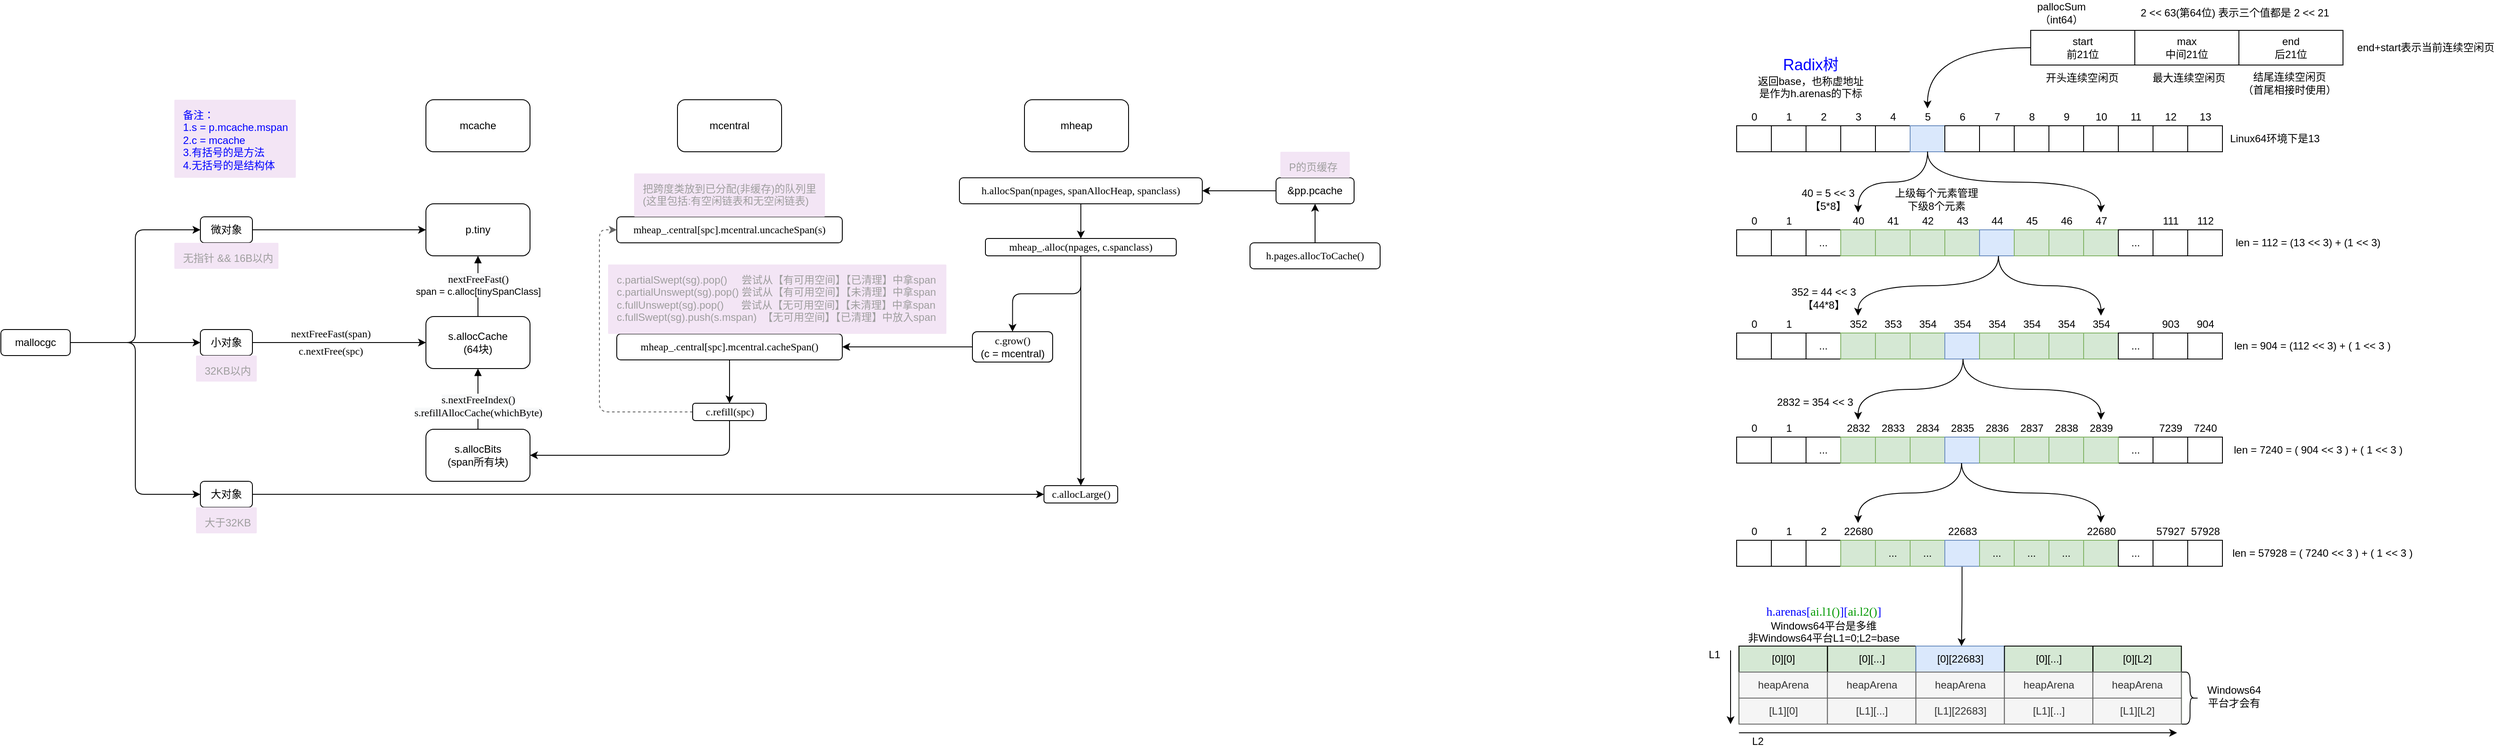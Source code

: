 <mxfile version="14.6.13" type="device"><diagram id="2dqxo-aOvpJXZA8AfvDo" name="第 1 页"><mxGraphModel dx="2261" dy="931" grid="1" gridSize="10" guides="1" tooltips="1" connect="1" arrows="1" fold="1" page="1" pageScale="1" pageWidth="827" pageHeight="1169" math="0" shadow="0"><root><mxCell id="0"/><mxCell id="1" parent="0"/><mxCell id="oPUT0eqmt5YaztEhLzPG-6" value="&lt;span&gt;s.allocCache&lt;br&gt;&lt;/span&gt;(64块)&lt;span&gt;&lt;br&gt;&lt;/span&gt;" style="rounded=1;whiteSpace=wrap;html=1;" parent="1" vertex="1"><mxGeometry x="20" y="450" width="120" height="60" as="geometry"/></mxCell><mxCell id="oPUT0eqmt5YaztEhLzPG-7" value="&lt;span&gt;p.tiny&lt;/span&gt;" style="rounded=1;whiteSpace=wrap;html=1;" parent="1" vertex="1"><mxGeometry x="20" y="320" width="120" height="60" as="geometry"/></mxCell><mxCell id="oPUT0eqmt5YaztEhLzPG-8" value="s.allocBits&lt;br&gt;(span所有块)" style="rounded=1;whiteSpace=wrap;html=1;" parent="1" vertex="1"><mxGeometry x="20" y="580" width="120" height="60" as="geometry"/></mxCell><mxCell id="oPUT0eqmt5YaztEhLzPG-16" value="&lt;font face=&quot;Comic Sans MS&quot;&gt;mheap_.central[spc].mcentral.uncacheSpan(s)&lt;/font&gt;" style="rounded=1;whiteSpace=wrap;html=1;" parent="1" vertex="1"><mxGeometry x="240" y="335" width="260" height="30" as="geometry"/></mxCell><mxCell id="oPUT0eqmt5YaztEhLzPG-17" value="&lt;span style=&quot;background-color: rgb(248 , 249 , 250)&quot;&gt;&lt;font face=&quot;Comic Sans MS&quot;&gt;&lt;span style=&quot;font-size: 12px&quot;&gt;s.nextFreeIndex()&lt;br&gt;&lt;/span&gt;&lt;/font&gt;&lt;/span&gt;&lt;span style=&quot;background-color: rgb(248 , 249 , 250)&quot;&gt;&lt;font face=&quot;Comic Sans MS&quot;&gt;&lt;span style=&quot;font-size: 12px&quot;&gt;s.refillAllocCache(whichByte)&lt;/span&gt;&lt;/font&gt;&lt;br&gt;&lt;/span&gt;" style="html=1;verticalAlign=bottom;endArrow=block;shadow=0;exitX=0.5;exitY=0;exitDx=0;exitDy=0;entryX=0.5;entryY=1;entryDx=0;entryDy=0;" parent="1" source="oPUT0eqmt5YaztEhLzPG-8" target="oPUT0eqmt5YaztEhLzPG-6" edge="1"><mxGeometry x="-0.714" width="80" relative="1" as="geometry"><mxPoint x="80" y="540" as="sourcePoint"/><mxPoint x="40" y="510" as="targetPoint"/><mxPoint as="offset"/></mxGeometry></mxCell><mxCell id="oPUT0eqmt5YaztEhLzPG-19" value="&lt;span style=&quot;text-align: center&quot;&gt;&lt;font color=&quot;#0000ff&quot;&gt;备注：&lt;br&gt;1.s = p.mcache.mspan&lt;br&gt;2.c = mcache&lt;br&gt;3.有括号的是方法&lt;br&gt;4.无括号的是结构体&lt;/font&gt;&lt;br&gt;&lt;/span&gt;" style="points=[[0,0,0],[0.25,0,0],[0.5,0,0],[0.75,0,0],[1,0,0],[1,0.25,0],[1,0.5,0],[1,0.75,0],[1,1,0],[0.75,1,0],[0.5,1,0],[0.25,1,0],[0,1,0],[0,0.75,0],[0,0.5,0],[0,0.25,0]];rounded=1;absoluteArcSize=1;arcSize=2;html=1;strokeColor=none;gradientColor=none;shadow=0;dashed=0;fontSize=12;fontColor=#9E9E9E;align=left;verticalAlign=top;spacing=10;spacingTop=-4;fillColor=#F3E5F5;" parent="1" vertex="1"><mxGeometry x="-270" y="200" width="140" height="90" as="geometry"/></mxCell><mxCell id="oPUT0eqmt5YaztEhLzPG-11" value="&lt;font style=&quot;font-size: 11px&quot;&gt;&lt;span style=&quot;font-family: &amp;#34;comic sans ms&amp;#34; ; font-size: 12px ; background-color: rgb(248 , 249 , 250)&quot;&gt;nextFreeFast()&lt;/span&gt;&lt;br&gt;span = c.alloc[tinySpanClass]&lt;br&gt;&lt;/font&gt;" style="html=1;verticalAlign=bottom;endArrow=block;shadow=0;edgeStyle=orthogonalEdgeStyle;exitX=0.5;exitY=0;exitDx=0;exitDy=0;entryX=0.5;entryY=1;entryDx=0;entryDy=0;" parent="1" source="oPUT0eqmt5YaztEhLzPG-6" target="oPUT0eqmt5YaztEhLzPG-7" edge="1"><mxGeometry width="80" as="geometry"><mxPoint x="160" y="180" as="sourcePoint"/><mxPoint x="240" y="180" as="targetPoint"/><mxPoint y="15" as="offset"/></mxGeometry></mxCell><mxCell id="oPUT0eqmt5YaztEhLzPG-12" value="&lt;font face=&quot;Comic Sans MS&quot;&gt;&lt;br&gt;&lt;/font&gt;" style="text;html=1;align=center;verticalAlign=middle;resizable=0;points=[];autosize=1;strokeColor=none;" parent="1" vertex="1"><mxGeometry x="70" y="390" width="20" height="20" as="geometry"/></mxCell><mxCell id="oPUT0eqmt5YaztEhLzPG-26" style="edgeStyle=orthogonalEdgeStyle;rounded=1;orthogonalLoop=1;jettySize=auto;html=1;entryX=1;entryY=0.5;entryDx=0;entryDy=0;exitX=0.5;exitY=1;exitDx=0;exitDy=0;" parent="1" source="oPUT0eqmt5YaztEhLzPG-25" target="oPUT0eqmt5YaztEhLzPG-8" edge="1"><mxGeometry relative="1" as="geometry"/></mxCell><mxCell id="oPUT0eqmt5YaztEhLzPG-29" style="edgeStyle=orthogonalEdgeStyle;rounded=1;orthogonalLoop=1;jettySize=auto;html=1;entryX=0;entryY=0.5;entryDx=0;entryDy=0;dashed=1;strokeColor=#666666;" parent="1" source="oPUT0eqmt5YaztEhLzPG-25" target="oPUT0eqmt5YaztEhLzPG-16" edge="1"><mxGeometry relative="1" as="geometry"><Array as="points"><mxPoint x="220" y="560"/><mxPoint x="220" y="350"/></Array></mxGeometry></mxCell><mxCell id="oPUT0eqmt5YaztEhLzPG-25" value="&lt;font face=&quot;comic sans ms&quot;&gt;c.refill(spc)&lt;/font&gt;" style="rounded=1;whiteSpace=wrap;html=1;" parent="1" vertex="1"><mxGeometry x="327.5" y="550" width="85" height="20" as="geometry"/></mxCell><mxCell id="oPUT0eqmt5YaztEhLzPG-27" value="&lt;span&gt;mcentral&lt;/span&gt;" style="rounded=1;whiteSpace=wrap;html=1;" parent="1" vertex="1"><mxGeometry x="310" y="200" width="120" height="60" as="geometry"/></mxCell><mxCell id="oPUT0eqmt5YaztEhLzPG-43" style="edgeStyle=orthogonalEdgeStyle;rounded=1;orthogonalLoop=1;jettySize=auto;html=1;entryX=0.5;entryY=0;entryDx=0;entryDy=0;strokeColor=#000000;" parent="1" source="oPUT0eqmt5YaztEhLzPG-28" target="oPUT0eqmt5YaztEhLzPG-25" edge="1"><mxGeometry relative="1" as="geometry"/></mxCell><mxCell id="oPUT0eqmt5YaztEhLzPG-28" value="&lt;span&gt;&lt;font face=&quot;Comic Sans MS&quot;&gt;mheap_.central[spc].mcentral.cacheSpan()&lt;/font&gt;&lt;/span&gt;" style="rounded=1;whiteSpace=wrap;html=1;" parent="1" vertex="1"><mxGeometry x="240" y="470" width="260" height="30" as="geometry"/></mxCell><mxCell id="oPUT0eqmt5YaztEhLzPG-31" value="把跨度类放到已分配(非缓存)的队列里&lt;br&gt;(这里包括:有空闲链表和无空闲链表)" style="points=[[0,0,0],[0.25,0,0],[0.5,0,0],[0.75,0,0],[1,0,0],[1,0.25,0],[1,0.5,0],[1,0.75,0],[1,1,0],[0.75,1,0],[0.5,1,0],[0.25,1,0],[0,1,0],[0,0.75,0],[0,0.5,0],[0,0.25,0]];rounded=1;absoluteArcSize=1;arcSize=2;html=1;strokeColor=none;gradientColor=none;shadow=0;dashed=0;fontSize=12;fontColor=#9E9E9E;align=left;verticalAlign=top;spacing=10;spacingTop=-4;fillColor=#F3E5F5;" parent="1" vertex="1"><mxGeometry x="260" y="285" width="220" height="50" as="geometry"/></mxCell><mxCell id="oPUT0eqmt5YaztEhLzPG-56" style="edgeStyle=orthogonalEdgeStyle;rounded=1;orthogonalLoop=1;jettySize=auto;html=1;strokeColor=#000000;" parent="1" source="oPUT0eqmt5YaztEhLzPG-33" target="oPUT0eqmt5YaztEhLzPG-28" edge="1"><mxGeometry relative="1" as="geometry"><mxPoint x="600" y="485" as="targetPoint"/></mxGeometry></mxCell><mxCell id="oPUT0eqmt5YaztEhLzPG-33" value="&lt;font face=&quot;Comic Sans MS&quot;&gt;c.grow()&lt;br&gt;&lt;/font&gt;(c = mcentral)" style="rounded=1;whiteSpace=wrap;html=1;" parent="1" vertex="1"><mxGeometry x="650" y="467.5" width="92.5" height="35" as="geometry"/></mxCell><mxCell id="oPUT0eqmt5YaztEhLzPG-34" value="mcache" style="rounded=1;whiteSpace=wrap;html=1;" parent="1" vertex="1"><mxGeometry x="20" y="200" width="120" height="60" as="geometry"/></mxCell><mxCell id="oPUT0eqmt5YaztEhLzPG-35" value="mheap" style="rounded=1;whiteSpace=wrap;html=1;" parent="1" vertex="1"><mxGeometry x="710" y="200" width="120" height="60" as="geometry"/></mxCell><mxCell id="oPUT0eqmt5YaztEhLzPG-39" style="edgeStyle=orthogonalEdgeStyle;rounded=1;orthogonalLoop=1;jettySize=auto;html=1;entryX=0.5;entryY=0;entryDx=0;entryDy=0;strokeColor=#000000;" parent="1" source="oPUT0eqmt5YaztEhLzPG-38" target="oPUT0eqmt5YaztEhLzPG-33" edge="1"><mxGeometry relative="1" as="geometry"/></mxCell><mxCell id="oPUT0eqmt5YaztEhLzPG-51" style="rounded=1;orthogonalLoop=1;jettySize=auto;html=1;entryX=0.5;entryY=0;entryDx=0;entryDy=0;strokeColor=#000000;exitX=0.5;exitY=1;exitDx=0;exitDy=0;edgeStyle=orthogonalEdgeStyle;" parent="1" source="oPUT0eqmt5YaztEhLzPG-38" target="oPUT0eqmt5YaztEhLzPG-50" edge="1"><mxGeometry relative="1" as="geometry"><mxPoint x="860" y="400" as="sourcePoint"/></mxGeometry></mxCell><mxCell id="oPUT0eqmt5YaztEhLzPG-38" value="&lt;font face=&quot;Comic Sans MS&quot;&gt;mheap_.alloc(npages, c.spanclass)&lt;/font&gt;" style="rounded=1;whiteSpace=wrap;html=1;" parent="1" vertex="1"><mxGeometry x="665" y="360" width="220" height="20" as="geometry"/></mxCell><mxCell id="oPUT0eqmt5YaztEhLzPG-48" style="edgeStyle=orthogonalEdgeStyle;rounded=1;orthogonalLoop=1;jettySize=auto;html=1;entryX=0;entryY=0.5;entryDx=0;entryDy=0;strokeColor=#000000;" parent="1" source="oPUT0eqmt5YaztEhLzPG-44" target="oPUT0eqmt5YaztEhLzPG-7" edge="1"><mxGeometry relative="1" as="geometry"/></mxCell><mxCell id="oPUT0eqmt5YaztEhLzPG-44" value="微对象" style="rounded=1;whiteSpace=wrap;html=1;" parent="1" vertex="1"><mxGeometry x="-240" y="335" width="60" height="30" as="geometry"/></mxCell><mxCell id="oPUT0eqmt5YaztEhLzPG-49" style="edgeStyle=orthogonalEdgeStyle;rounded=1;orthogonalLoop=1;jettySize=auto;html=1;entryX=0;entryY=0.5;entryDx=0;entryDy=0;strokeColor=#000000;" parent="1" source="oPUT0eqmt5YaztEhLzPG-45" target="oPUT0eqmt5YaztEhLzPG-6" edge="1"><mxGeometry relative="1" as="geometry"/></mxCell><mxCell id="oPUT0eqmt5YaztEhLzPG-45" value="小对象" style="rounded=1;whiteSpace=wrap;html=1;" parent="1" vertex="1"><mxGeometry x="-240" y="465" width="60" height="30" as="geometry"/></mxCell><mxCell id="oPUT0eqmt5YaztEhLzPG-52" style="edgeStyle=orthogonalEdgeStyle;rounded=1;orthogonalLoop=1;jettySize=auto;html=1;entryX=0;entryY=0.5;entryDx=0;entryDy=0;strokeColor=#000000;" parent="1" source="oPUT0eqmt5YaztEhLzPG-46" target="oPUT0eqmt5YaztEhLzPG-50" edge="1"><mxGeometry relative="1" as="geometry"/></mxCell><mxCell id="oPUT0eqmt5YaztEhLzPG-46" value="大对象" style="rounded=1;whiteSpace=wrap;html=1;" parent="1" vertex="1"><mxGeometry x="-240" y="640" width="60" height="30" as="geometry"/></mxCell><mxCell id="oPUT0eqmt5YaztEhLzPG-50" value="&lt;font face=&quot;Comic Sans MS&quot;&gt;c.allocLarge()&lt;/font&gt;" style="rounded=1;whiteSpace=wrap;html=1;" parent="1" vertex="1"><mxGeometry x="732.5" y="645" width="85" height="20" as="geometry"/></mxCell><mxCell id="oPUT0eqmt5YaztEhLzPG-53" value="无指针 &amp;amp;&amp;amp; 16B以内" style="points=[[0,0,0],[0.25,0,0],[0.5,0,0],[0.75,0,0],[1,0,0],[1,0.25,0],[1,0.5,0],[1,0.75,0],[1,1,0],[0.75,1,0],[0.5,1,0],[0.25,1,0],[0,1,0],[0,0.75,0],[0,0.5,0],[0,0.25,0]];rounded=1;absoluteArcSize=1;arcSize=2;html=1;strokeColor=none;gradientColor=none;shadow=0;dashed=0;fontSize=12;fontColor=#9E9E9E;align=left;verticalAlign=top;spacing=10;spacingTop=-4;fillColor=#F3E5F5;" parent="1" vertex="1"><mxGeometry x="-270" y="365" width="120" height="30" as="geometry"/></mxCell><mxCell id="oPUT0eqmt5YaztEhLzPG-54" value="32KB以内" style="points=[[0,0,0],[0.25,0,0],[0.5,0,0],[0.75,0,0],[1,0,0],[1,0.25,0],[1,0.5,0],[1,0.75,0],[1,1,0],[0.75,1,0],[0.5,1,0],[0.25,1,0],[0,1,0],[0,0.75,0],[0,0.5,0],[0,0.25,0]];rounded=1;absoluteArcSize=1;arcSize=2;html=1;strokeColor=none;gradientColor=none;shadow=0;dashed=0;fontSize=12;fontColor=#9E9E9E;align=left;verticalAlign=top;spacing=10;spacingTop=-4;fillColor=#F3E5F5;" parent="1" vertex="1"><mxGeometry x="-245" y="495" width="70" height="30" as="geometry"/></mxCell><mxCell id="oPUT0eqmt5YaztEhLzPG-55" value="大于32KB" style="points=[[0,0,0],[0.25,0,0],[0.5,0,0],[0.75,0,0],[1,0,0],[1,0.25,0],[1,0.5,0],[1,0.75,0],[1,1,0],[0.75,1,0],[0.5,1,0],[0.25,1,0],[0,1,0],[0,0.75,0],[0,0.5,0],[0,0.25,0]];rounded=1;absoluteArcSize=1;arcSize=2;html=1;strokeColor=none;gradientColor=none;shadow=0;dashed=0;fontSize=12;fontColor=#9E9E9E;align=left;verticalAlign=top;spacing=10;spacingTop=-4;fillColor=#F3E5F5;" parent="1" vertex="1"><mxGeometry x="-245" y="670" width="70" height="30" as="geometry"/></mxCell><mxCell id="oPUT0eqmt5YaztEhLzPG-58" style="edgeStyle=orthogonalEdgeStyle;rounded=1;orthogonalLoop=1;jettySize=auto;html=1;entryX=0;entryY=0.5;entryDx=0;entryDy=0;strokeColor=#000000;" parent="1" source="oPUT0eqmt5YaztEhLzPG-57" target="oPUT0eqmt5YaztEhLzPG-44" edge="1"><mxGeometry relative="1" as="geometry"/></mxCell><mxCell id="oPUT0eqmt5YaztEhLzPG-59" style="edgeStyle=orthogonalEdgeStyle;rounded=1;orthogonalLoop=1;jettySize=auto;html=1;entryX=0;entryY=0.5;entryDx=0;entryDy=0;strokeColor=#000000;" parent="1" source="oPUT0eqmt5YaztEhLzPG-57" target="oPUT0eqmt5YaztEhLzPG-45" edge="1"><mxGeometry relative="1" as="geometry"/></mxCell><mxCell id="oPUT0eqmt5YaztEhLzPG-60" style="edgeStyle=orthogonalEdgeStyle;rounded=1;orthogonalLoop=1;jettySize=auto;html=1;entryX=0;entryY=0.5;entryDx=0;entryDy=0;strokeColor=#000000;" parent="1" source="oPUT0eqmt5YaztEhLzPG-57" target="oPUT0eqmt5YaztEhLzPG-46" edge="1"><mxGeometry relative="1" as="geometry"/></mxCell><mxCell id="oPUT0eqmt5YaztEhLzPG-57" value="mallocgc" style="rounded=1;whiteSpace=wrap;html=1;" parent="1" vertex="1"><mxGeometry x="-470" y="465" width="80" height="30" as="geometry"/></mxCell><mxCell id="Dx3aORZ3XmLlEeOmzcLH-1" value="&lt;font face=&quot;Comic Sans MS&quot;&gt;nextFreeFast(span)&lt;/font&gt;" style="text;html=1;align=center;verticalAlign=middle;resizable=0;points=[];autosize=1;strokeColor=none;" parent="1" vertex="1"><mxGeometry x="-155" y="460" width="130" height="20" as="geometry"/></mxCell><mxCell id="Dx3aORZ3XmLlEeOmzcLH-2" value="&lt;font face=&quot;Comic Sans MS&quot;&gt;c.nextFree(spc)&lt;/font&gt;" style="text;html=1;align=center;verticalAlign=middle;resizable=0;points=[];autosize=1;strokeColor=none;" parent="1" vertex="1"><mxGeometry x="-140" y="480" width="100" height="20" as="geometry"/></mxCell><mxCell id="Dx3aORZ3XmLlEeOmzcLH-3" value="c.partialSwept(sg).pop()&amp;nbsp; &amp;nbsp; &amp;nbsp;尝试从【有可用空间】【已清理】中拿span&lt;br&gt;c.partialUnswept(sg).pop() 尝试从【有可用空间】【未清理】中拿span&lt;br&gt;c.fullUnswept(sg).pop()&amp;nbsp; &amp;nbsp; &amp;nbsp; 尝试从【无可用空间】【未清理】中拿span&lt;br&gt;c.fullSwept(sg).push(s.mspan)&amp;nbsp; 【无可用空间】【已清理】中放入span" style="points=[[0,0,0],[0.25,0,0],[0.5,0,0],[0.75,0,0],[1,0,0],[1,0.25,0],[1,0.5,0],[1,0.75,0],[1,1,0],[0.75,1,0],[0.5,1,0],[0.25,1,0],[0,1,0],[0,0.75,0],[0,0.5,0],[0,0.25,0]];rounded=1;absoluteArcSize=1;arcSize=2;html=1;strokeColor=none;gradientColor=none;shadow=0;dashed=0;fontSize=12;fontColor=#9E9E9E;align=left;verticalAlign=top;spacing=10;spacingTop=-4;fillColor=#F3E5F5;" parent="1" vertex="1"><mxGeometry x="230" y="390" width="390" height="80" as="geometry"/></mxCell><mxCell id="Q1oHREsiN98eObeVhPRg-3" style="edgeStyle=orthogonalEdgeStyle;rounded=0;orthogonalLoop=1;jettySize=auto;html=1;entryX=0.5;entryY=0;entryDx=0;entryDy=0;" parent="1" source="Q1oHREsiN98eObeVhPRg-2" target="oPUT0eqmt5YaztEhLzPG-38" edge="1"><mxGeometry relative="1" as="geometry"/></mxCell><mxCell id="Q1oHREsiN98eObeVhPRg-2" value="&lt;font face=&quot;Comic Sans MS&quot;&gt;h.allocSpan(npages, spanAllocHeap, spanclass)&lt;/font&gt;" style="rounded=1;whiteSpace=wrap;html=1;" parent="1" vertex="1"><mxGeometry x="635" y="290" width="280" height="30" as="geometry"/></mxCell><mxCell id="u2aJXrpdhpCnf8vXG-WS-2" style="edgeStyle=orthogonalEdgeStyle;rounded=1;orthogonalLoop=1;jettySize=auto;html=1;entryX=1;entryY=0.5;entryDx=0;entryDy=0;" parent="1" source="u2aJXrpdhpCnf8vXG-WS-1" target="Q1oHREsiN98eObeVhPRg-2" edge="1"><mxGeometry relative="1" as="geometry"/></mxCell><mxCell id="u2aJXrpdhpCnf8vXG-WS-1" value="&amp;amp;pp.pcache" style="rounded=1;whiteSpace=wrap;html=1;" parent="1" vertex="1"><mxGeometry x="1000" y="290" width="90" height="30" as="geometry"/></mxCell><mxCell id="u2aJXrpdhpCnf8vXG-WS-3" value="P的页缓存" style="points=[[0,0,0],[0.25,0,0],[0.5,0,0],[0.75,0,0],[1,0,0],[1,0.25,0],[1,0.5,0],[1,0.75,0],[1,1,0],[0.75,1,0],[0.5,1,0],[0.25,1,0],[0,1,0],[0,0.75,0],[0,0.5,0],[0,0.25,0]];rounded=1;absoluteArcSize=1;arcSize=2;html=1;strokeColor=none;gradientColor=none;shadow=0;dashed=0;fontSize=12;fontColor=#9E9E9E;align=left;verticalAlign=top;spacing=10;spacingTop=-4;fillColor=#F3E5F5;" parent="1" vertex="1"><mxGeometry x="1005" y="260" width="80" height="30" as="geometry"/></mxCell><mxCell id="u2aJXrpdhpCnf8vXG-WS-5" style="edgeStyle=orthogonalEdgeStyle;rounded=1;orthogonalLoop=1;jettySize=auto;html=1;entryX=0.5;entryY=1;entryDx=0;entryDy=0;" parent="1" source="u2aJXrpdhpCnf8vXG-WS-4" target="u2aJXrpdhpCnf8vXG-WS-1" edge="1"><mxGeometry relative="1" as="geometry"/></mxCell><mxCell id="u2aJXrpdhpCnf8vXG-WS-4" value="&lt;font face=&quot;Comic Sans MS&quot;&gt;h.pages.allocToCache()&lt;/font&gt;" style="rounded=1;whiteSpace=wrap;html=1;" parent="1" vertex="1"><mxGeometry x="970" y="365" width="150" height="30" as="geometry"/></mxCell><mxCell id="yZ4MB9ANHO1pejaBZtuZ-21" value="L1" style="text;html=1;align=center;verticalAlign=middle;resizable=0;points=[];autosize=1;strokeColor=none;" parent="1" vertex="1"><mxGeometry x="1490" y="830" width="30" height="20" as="geometry"/></mxCell><mxCell id="yZ4MB9ANHO1pejaBZtuZ-22" value="L2" style="text;html=1;align=center;verticalAlign=middle;resizable=0;points=[];autosize=1;strokeColor=none;" parent="1" vertex="1"><mxGeometry x="1539.69" y="930" width="30" height="20" as="geometry"/></mxCell><mxCell id="yZ4MB9ANHO1pejaBZtuZ-23" value="" style="endArrow=classic;html=1;" parent="1" edge="1"><mxGeometry width="50" height="50" relative="1" as="geometry"><mxPoint x="1524" y="835" as="sourcePoint"/><mxPoint x="1524" y="920" as="targetPoint"/></mxGeometry></mxCell><mxCell id="yZ4MB9ANHO1pejaBZtuZ-24" value="" style="endArrow=classic;html=1;" parent="1" edge="1"><mxGeometry width="50" height="50" relative="1" as="geometry"><mxPoint x="1533.69" y="930" as="sourcePoint"/><mxPoint x="2038.69" y="930" as="targetPoint"/></mxGeometry></mxCell><mxCell id="yZ4MB9ANHO1pejaBZtuZ-29" value="&lt;font face=&quot;Comic Sans MS&quot;&gt;&lt;span style=&quot;font-size: 14px&quot;&gt;&lt;font color=&quot;#0000ff&quot;&gt;h.arenas[&lt;/font&gt;&lt;font color=&quot;#009900&quot;&gt;ai.l1()&lt;/font&gt;&lt;font color=&quot;#0000ff&quot;&gt;][&lt;/font&gt;&lt;font color=&quot;#009900&quot;&gt;ai.l2()&lt;/font&gt;&lt;font color=&quot;#0000ff&quot;&gt;]&lt;/font&gt;&lt;br&gt;&lt;/span&gt;&lt;/font&gt;&lt;font style=&quot;font-size: 12px&quot;&gt;&lt;span style=&quot;text-align: left&quot;&gt;Windows64平台是多维&lt;/span&gt;&lt;br&gt;非Windows64平台L1=0;L2=base&lt;/font&gt;" style="text;html=1;align=center;verticalAlign=middle;resizable=0;points=[];autosize=1;strokeColor=none;" parent="1" vertex="1"><mxGeometry x="1536" y="780" width="190" height="50" as="geometry"/></mxCell><mxCell id="yZ4MB9ANHO1pejaBZtuZ-30" value="&lt;font style=&quot;font-size: 18px&quot; color=&quot;#0000ff&quot;&gt;Radix树&lt;/font&gt;&lt;br&gt;返回base，也称虚地址&lt;br&gt;是作为h.arenas的下标" style="text;html=1;align=center;verticalAlign=middle;resizable=0;points=[];autosize=1;strokeColor=none;" parent="1" vertex="1"><mxGeometry x="1546" y="150" width="140" height="50" as="geometry"/></mxCell><mxCell id="yZ4MB9ANHO1pejaBZtuZ-35" value="" style="shape=curlyBracket;whiteSpace=wrap;html=1;rounded=1;flipH=1;shadow=0;glass=0;labelBackgroundColor=#D6D6D6;comic=0;sketch=0;fillColor=none;" parent="1" vertex="1"><mxGeometry x="2043.69" y="860" width="20" height="60" as="geometry"/></mxCell><mxCell id="yZ4MB9ANHO1pejaBZtuZ-36" value="Windows64&lt;br&gt;平台才会有" style="text;html=1;align=center;verticalAlign=middle;resizable=0;points=[];autosize=1;strokeColor=none;" parent="1" vertex="1"><mxGeometry x="2063.69" y="873" width="80" height="30" as="geometry"/></mxCell><mxCell id="yZ4MB9ANHO1pejaBZtuZ-37" value="" style="shape=table;html=1;whiteSpace=wrap;startSize=0;container=1;collapsible=0;childLayout=tableLayout;rounded=1;shadow=0;strokeColor=#000000;fillColor=#ffffff;gradientColor=none;arcSize=22;glass=0;labelBackgroundColor=#D6D6D6;comic=0;sketch=0;" parent="1" vertex="1"><mxGeometry x="1531" y="230" width="560" height="30" as="geometry"/></mxCell><mxCell id="yZ4MB9ANHO1pejaBZtuZ-38" value="" style="shape=partialRectangle;html=1;whiteSpace=wrap;collapsible=0;dropTarget=0;pointerEvents=0;fillColor=none;top=0;left=0;bottom=0;right=0;points=[[0,0.5],[1,0.5]];portConstraint=eastwest;" parent="yZ4MB9ANHO1pejaBZtuZ-37" vertex="1"><mxGeometry width="560" height="30" as="geometry"/></mxCell><mxCell id="yZ4MB9ANHO1pejaBZtuZ-39" value="" style="shape=partialRectangle;html=1;whiteSpace=wrap;connectable=0;fillColor=none;top=0;left=0;bottom=0;right=0;overflow=hidden;" parent="yZ4MB9ANHO1pejaBZtuZ-38" vertex="1"><mxGeometry width="40" height="30" as="geometry"/></mxCell><mxCell id="yZ4MB9ANHO1pejaBZtuZ-40" value="" style="shape=partialRectangle;html=1;whiteSpace=wrap;connectable=0;fillColor=none;top=1;left=1;bottom=1;right=1;overflow=hidden;" parent="yZ4MB9ANHO1pejaBZtuZ-38" vertex="1"><mxGeometry x="40" width="40" height="30" as="geometry"/></mxCell><mxCell id="yZ4MB9ANHO1pejaBZtuZ-41" value="" style="shape=partialRectangle;html=1;whiteSpace=wrap;connectable=0;fillColor=none;top=1;left=1;bottom=1;right=1;overflow=hidden;" parent="yZ4MB9ANHO1pejaBZtuZ-38" vertex="1"><mxGeometry x="80" width="40" height="30" as="geometry"/></mxCell><mxCell id="yZ4MB9ANHO1pejaBZtuZ-42" style="shape=partialRectangle;html=1;whiteSpace=wrap;connectable=0;fillColor=none;top=1;left=1;bottom=1;right=1;overflow=hidden;" parent="yZ4MB9ANHO1pejaBZtuZ-38" vertex="1"><mxGeometry x="120" width="40" height="30" as="geometry"/></mxCell><mxCell id="yZ4MB9ANHO1pejaBZtuZ-43" style="shape=partialRectangle;html=1;whiteSpace=wrap;connectable=0;fillColor=none;top=1;left=1;bottom=1;right=1;overflow=hidden;" parent="yZ4MB9ANHO1pejaBZtuZ-38" vertex="1"><mxGeometry x="160" width="40" height="30" as="geometry"/></mxCell><mxCell id="yZ4MB9ANHO1pejaBZtuZ-44" style="shape=partialRectangle;html=1;whiteSpace=wrap;connectable=0;fillColor=#dae8fc;top=1;left=1;bottom=1;right=1;overflow=hidden;strokeColor=#6c8ebf;" parent="yZ4MB9ANHO1pejaBZtuZ-38" vertex="1"><mxGeometry x="200" width="40" height="30" as="geometry"/></mxCell><mxCell id="yZ4MB9ANHO1pejaBZtuZ-45" style="shape=partialRectangle;html=1;whiteSpace=wrap;connectable=0;fillColor=none;top=1;left=1;bottom=1;right=1;overflow=hidden;" parent="yZ4MB9ANHO1pejaBZtuZ-38" vertex="1"><mxGeometry x="240" width="40" height="30" as="geometry"/></mxCell><mxCell id="yZ4MB9ANHO1pejaBZtuZ-46" style="shape=partialRectangle;html=1;whiteSpace=wrap;connectable=0;fillColor=none;top=1;left=1;bottom=1;right=1;overflow=hidden;" parent="yZ4MB9ANHO1pejaBZtuZ-38" vertex="1"><mxGeometry x="280" width="40" height="30" as="geometry"/></mxCell><mxCell id="yZ4MB9ANHO1pejaBZtuZ-47" style="shape=partialRectangle;html=1;whiteSpace=wrap;connectable=0;fillColor=none;top=1;left=1;bottom=1;right=1;overflow=hidden;" parent="yZ4MB9ANHO1pejaBZtuZ-38" vertex="1"><mxGeometry x="320" width="40" height="30" as="geometry"/></mxCell><mxCell id="yZ4MB9ANHO1pejaBZtuZ-48" style="shape=partialRectangle;html=1;whiteSpace=wrap;connectable=0;fillColor=none;top=1;left=1;bottom=1;right=1;overflow=hidden;" parent="yZ4MB9ANHO1pejaBZtuZ-38" vertex="1"><mxGeometry x="360" width="40" height="30" as="geometry"/></mxCell><mxCell id="yZ4MB9ANHO1pejaBZtuZ-49" style="shape=partialRectangle;html=1;whiteSpace=wrap;connectable=0;fillColor=none;top=1;left=1;bottom=1;right=1;overflow=hidden;" parent="yZ4MB9ANHO1pejaBZtuZ-38" vertex="1"><mxGeometry x="400" width="40" height="30" as="geometry"/></mxCell><mxCell id="yZ4MB9ANHO1pejaBZtuZ-50" style="shape=partialRectangle;html=1;whiteSpace=wrap;connectable=0;fillColor=none;top=1;left=1;bottom=1;right=1;overflow=hidden;" parent="yZ4MB9ANHO1pejaBZtuZ-38" vertex="1"><mxGeometry x="440" width="40" height="30" as="geometry"/></mxCell><mxCell id="yZ4MB9ANHO1pejaBZtuZ-51" style="shape=partialRectangle;html=1;whiteSpace=wrap;connectable=0;fillColor=none;top=1;left=1;bottom=1;right=1;overflow=hidden;" parent="yZ4MB9ANHO1pejaBZtuZ-38" vertex="1"><mxGeometry x="480" width="40" height="30" as="geometry"/></mxCell><mxCell id="yZ4MB9ANHO1pejaBZtuZ-52" style="shape=partialRectangle;html=1;whiteSpace=wrap;connectable=0;fillColor=none;top=0;left=0;bottom=0;right=0;overflow=hidden;" parent="yZ4MB9ANHO1pejaBZtuZ-38" vertex="1"><mxGeometry x="520" width="40" height="30" as="geometry"/></mxCell><mxCell id="yZ4MB9ANHO1pejaBZtuZ-160" value="1" style="text;html=1;align=center;verticalAlign=middle;resizable=0;points=[];autosize=1;strokeColor=none;" parent="1" vertex="1"><mxGeometry x="1581" y="210" width="20" height="20" as="geometry"/></mxCell><mxCell id="yZ4MB9ANHO1pejaBZtuZ-161" value="2" style="text;html=1;align=center;verticalAlign=middle;resizable=0;points=[];autosize=1;strokeColor=none;" parent="1" vertex="1"><mxGeometry x="1621" y="210" width="20" height="20" as="geometry"/></mxCell><mxCell id="yZ4MB9ANHO1pejaBZtuZ-162" value="3" style="text;html=1;align=center;verticalAlign=middle;resizable=0;points=[];autosize=1;strokeColor=none;" parent="1" vertex="1"><mxGeometry x="1661" y="210" width="20" height="20" as="geometry"/></mxCell><mxCell id="yZ4MB9ANHO1pejaBZtuZ-163" value="4" style="text;html=1;align=center;verticalAlign=middle;resizable=0;points=[];autosize=1;strokeColor=none;" parent="1" vertex="1"><mxGeometry x="1701" y="210" width="20" height="20" as="geometry"/></mxCell><mxCell id="yZ4MB9ANHO1pejaBZtuZ-164" value="5" style="text;html=1;align=center;verticalAlign=middle;resizable=0;points=[];autosize=1;strokeColor=none;" parent="1" vertex="1"><mxGeometry x="1741" y="210" width="20" height="20" as="geometry"/></mxCell><mxCell id="yZ4MB9ANHO1pejaBZtuZ-165" value="6" style="text;html=1;align=center;verticalAlign=middle;resizable=0;points=[];autosize=1;strokeColor=none;" parent="1" vertex="1"><mxGeometry x="1781" y="210" width="20" height="20" as="geometry"/></mxCell><mxCell id="yZ4MB9ANHO1pejaBZtuZ-166" value="7" style="text;html=1;align=center;verticalAlign=middle;resizable=0;points=[];autosize=1;strokeColor=none;" parent="1" vertex="1"><mxGeometry x="1821" y="210" width="20" height="20" as="geometry"/></mxCell><mxCell id="yZ4MB9ANHO1pejaBZtuZ-167" value="8" style="text;html=1;align=center;verticalAlign=middle;resizable=0;points=[];autosize=1;strokeColor=none;" parent="1" vertex="1"><mxGeometry x="1861" y="210" width="20" height="20" as="geometry"/></mxCell><mxCell id="yZ4MB9ANHO1pejaBZtuZ-168" value="9" style="text;html=1;align=center;verticalAlign=middle;resizable=0;points=[];autosize=1;strokeColor=none;" parent="1" vertex="1"><mxGeometry x="1901" y="210" width="20" height="20" as="geometry"/></mxCell><mxCell id="yZ4MB9ANHO1pejaBZtuZ-169" value="10" style="text;html=1;align=center;verticalAlign=middle;resizable=0;points=[];autosize=1;strokeColor=none;" parent="1" vertex="1"><mxGeometry x="1936" y="210" width="30" height="20" as="geometry"/></mxCell><mxCell id="yZ4MB9ANHO1pejaBZtuZ-170" value="11" style="text;html=1;align=center;verticalAlign=middle;resizable=0;points=[];autosize=1;strokeColor=none;" parent="1" vertex="1"><mxGeometry x="1976" y="210" width="30" height="20" as="geometry"/></mxCell><mxCell id="yZ4MB9ANHO1pejaBZtuZ-171" value="12" style="text;html=1;align=center;verticalAlign=middle;resizable=0;points=[];autosize=1;strokeColor=none;" parent="1" vertex="1"><mxGeometry x="2016" y="210" width="30" height="20" as="geometry"/></mxCell><mxCell id="yZ4MB9ANHO1pejaBZtuZ-172" value="13" style="text;html=1;align=center;verticalAlign=middle;resizable=0;points=[];autosize=1;strokeColor=none;" parent="1" vertex="1"><mxGeometry x="2056" y="210" width="30" height="20" as="geometry"/></mxCell><mxCell id="yZ4MB9ANHO1pejaBZtuZ-173" value="0" style="text;html=1;align=center;verticalAlign=middle;resizable=0;points=[];autosize=1;strokeColor=none;" parent="1" vertex="1"><mxGeometry x="1541" y="210" width="20" height="20" as="geometry"/></mxCell><mxCell id="x9ryGLOHXNfRlCR_Lmbl-2" value="" style="shape=table;html=1;whiteSpace=wrap;startSize=0;container=1;collapsible=0;childLayout=tableLayout;rounded=1;shadow=0;strokeColor=#000000;fillColor=#ffffff;gradientColor=none;arcSize=22;glass=0;labelBackgroundColor=#D6D6D6;comic=0;sketch=0;" vertex="1" parent="1"><mxGeometry x="1531" y="350" width="560" height="30" as="geometry"/></mxCell><mxCell id="x9ryGLOHXNfRlCR_Lmbl-3" value="" style="shape=partialRectangle;html=1;whiteSpace=wrap;collapsible=0;dropTarget=0;pointerEvents=0;fillColor=none;top=0;left=0;bottom=0;right=0;points=[[0,0.5],[1,0.5]];portConstraint=eastwest;" vertex="1" parent="x9ryGLOHXNfRlCR_Lmbl-2"><mxGeometry width="560" height="30" as="geometry"/></mxCell><mxCell id="x9ryGLOHXNfRlCR_Lmbl-4" value="" style="shape=partialRectangle;html=1;whiteSpace=wrap;connectable=0;fillColor=none;top=0;left=0;bottom=0;right=0;overflow=hidden;" vertex="1" parent="x9ryGLOHXNfRlCR_Lmbl-3"><mxGeometry width="40" height="30" as="geometry"/></mxCell><mxCell id="x9ryGLOHXNfRlCR_Lmbl-5" value="" style="shape=partialRectangle;html=1;whiteSpace=wrap;connectable=0;fillColor=none;top=1;left=1;bottom=1;right=1;overflow=hidden;" vertex="1" parent="x9ryGLOHXNfRlCR_Lmbl-3"><mxGeometry x="40" width="40" height="30" as="geometry"/></mxCell><mxCell id="x9ryGLOHXNfRlCR_Lmbl-6" value="..." style="shape=partialRectangle;html=1;whiteSpace=wrap;connectable=0;fillColor=none;top=1;left=1;bottom=1;right=1;overflow=hidden;" vertex="1" parent="x9ryGLOHXNfRlCR_Lmbl-3"><mxGeometry x="80" width="40" height="30" as="geometry"/></mxCell><mxCell id="x9ryGLOHXNfRlCR_Lmbl-7" style="shape=partialRectangle;html=1;whiteSpace=wrap;connectable=0;fillColor=#d5e8d4;top=1;left=1;bottom=1;right=1;overflow=hidden;strokeColor=#82b366;" vertex="1" parent="x9ryGLOHXNfRlCR_Lmbl-3"><mxGeometry x="120" width="40" height="30" as="geometry"/></mxCell><mxCell id="x9ryGLOHXNfRlCR_Lmbl-8" style="shape=partialRectangle;html=1;whiteSpace=wrap;connectable=0;fillColor=#d5e8d4;top=1;left=1;bottom=1;right=1;overflow=hidden;strokeColor=#82b366;" vertex="1" parent="x9ryGLOHXNfRlCR_Lmbl-3"><mxGeometry x="160" width="40" height="30" as="geometry"/></mxCell><mxCell id="x9ryGLOHXNfRlCR_Lmbl-9" style="shape=partialRectangle;html=1;whiteSpace=wrap;connectable=0;fillColor=#d5e8d4;top=1;left=1;bottom=1;right=1;overflow=hidden;strokeColor=#82b366;" vertex="1" parent="x9ryGLOHXNfRlCR_Lmbl-3"><mxGeometry x="200" width="40" height="30" as="geometry"/></mxCell><mxCell id="x9ryGLOHXNfRlCR_Lmbl-10" value="" style="shape=partialRectangle;html=1;whiteSpace=wrap;connectable=0;fillColor=#d5e8d4;top=1;left=1;bottom=1;right=1;overflow=hidden;strokeColor=#82b366;" vertex="1" parent="x9ryGLOHXNfRlCR_Lmbl-3"><mxGeometry x="240" width="40" height="30" as="geometry"/></mxCell><mxCell id="x9ryGLOHXNfRlCR_Lmbl-11" style="shape=partialRectangle;html=1;whiteSpace=wrap;connectable=0;fillColor=#dae8fc;top=1;left=1;bottom=1;right=1;overflow=hidden;strokeColor=#6c8ebf;" vertex="1" parent="x9ryGLOHXNfRlCR_Lmbl-3"><mxGeometry x="280" width="40" height="30" as="geometry"/></mxCell><mxCell id="x9ryGLOHXNfRlCR_Lmbl-12" style="shape=partialRectangle;html=1;whiteSpace=wrap;connectable=0;fillColor=#d5e8d4;top=1;left=1;bottom=1;right=1;overflow=hidden;strokeColor=#82b366;" vertex="1" parent="x9ryGLOHXNfRlCR_Lmbl-3"><mxGeometry x="320" width="40" height="30" as="geometry"/></mxCell><mxCell id="x9ryGLOHXNfRlCR_Lmbl-13" style="shape=partialRectangle;html=1;whiteSpace=wrap;connectable=0;fillColor=#d5e8d4;top=1;left=1;bottom=1;right=1;overflow=hidden;strokeColor=#82b366;" vertex="1" parent="x9ryGLOHXNfRlCR_Lmbl-3"><mxGeometry x="360" width="40" height="30" as="geometry"/></mxCell><mxCell id="x9ryGLOHXNfRlCR_Lmbl-14" style="shape=partialRectangle;html=1;whiteSpace=wrap;connectable=0;fillColor=#d5e8d4;top=1;left=1;bottom=1;right=1;overflow=hidden;strokeColor=#82b366;" vertex="1" parent="x9ryGLOHXNfRlCR_Lmbl-3"><mxGeometry x="400" width="40" height="30" as="geometry"/></mxCell><mxCell id="x9ryGLOHXNfRlCR_Lmbl-15" value="..." style="shape=partialRectangle;html=1;whiteSpace=wrap;connectable=0;fillColor=none;top=1;left=1;bottom=1;right=1;overflow=hidden;" vertex="1" parent="x9ryGLOHXNfRlCR_Lmbl-3"><mxGeometry x="440" width="40" height="30" as="geometry"/></mxCell><mxCell id="x9ryGLOHXNfRlCR_Lmbl-16" style="shape=partialRectangle;html=1;whiteSpace=wrap;connectable=0;fillColor=none;top=1;left=1;bottom=1;right=1;overflow=hidden;" vertex="1" parent="x9ryGLOHXNfRlCR_Lmbl-3"><mxGeometry x="480" width="40" height="30" as="geometry"/></mxCell><mxCell id="x9ryGLOHXNfRlCR_Lmbl-17" style="shape=partialRectangle;html=1;whiteSpace=wrap;connectable=0;fillColor=none;top=0;left=0;bottom=0;right=0;overflow=hidden;" vertex="1" parent="x9ryGLOHXNfRlCR_Lmbl-3"><mxGeometry x="520" width="40" height="30" as="geometry"/></mxCell><mxCell id="x9ryGLOHXNfRlCR_Lmbl-18" value="1" style="text;html=1;align=center;verticalAlign=middle;resizable=0;points=[];autosize=1;strokeColor=none;" vertex="1" parent="1"><mxGeometry x="1581" y="330" width="20" height="20" as="geometry"/></mxCell><mxCell id="x9ryGLOHXNfRlCR_Lmbl-128" style="edgeStyle=orthogonalEdgeStyle;orthogonalLoop=1;jettySize=auto;html=1;entryX=0.393;entryY=0.989;entryDx=0;entryDy=0;entryPerimeter=0;startArrow=classic;startFill=1;endArrow=none;endFill=0;curved=1;" edge="1" parent="1" source="x9ryGLOHXNfRlCR_Lmbl-20" target="yZ4MB9ANHO1pejaBZtuZ-38"><mxGeometry relative="1" as="geometry"/></mxCell><mxCell id="x9ryGLOHXNfRlCR_Lmbl-20" value="40" style="text;html=1;align=center;verticalAlign=middle;resizable=0;points=[];autosize=1;strokeColor=none;" vertex="1" parent="1"><mxGeometry x="1656" y="330" width="30" height="20" as="geometry"/></mxCell><mxCell id="x9ryGLOHXNfRlCR_Lmbl-21" value="41" style="text;html=1;align=center;verticalAlign=middle;resizable=0;points=[];autosize=1;strokeColor=none;" vertex="1" parent="1"><mxGeometry x="1696" y="330" width="30" height="20" as="geometry"/></mxCell><mxCell id="x9ryGLOHXNfRlCR_Lmbl-22" value="42" style="text;html=1;align=center;verticalAlign=middle;resizable=0;points=[];autosize=1;strokeColor=none;" vertex="1" parent="1"><mxGeometry x="1736" y="330" width="30" height="20" as="geometry"/></mxCell><mxCell id="x9ryGLOHXNfRlCR_Lmbl-24" value="44" style="text;html=1;align=center;verticalAlign=middle;resizable=0;points=[];autosize=1;strokeColor=none;" vertex="1" parent="1"><mxGeometry x="1816" y="330" width="30" height="20" as="geometry"/></mxCell><mxCell id="x9ryGLOHXNfRlCR_Lmbl-25" value="45" style="text;html=1;align=center;verticalAlign=middle;resizable=0;points=[];autosize=1;strokeColor=none;" vertex="1" parent="1"><mxGeometry x="1856" y="330" width="30" height="20" as="geometry"/></mxCell><mxCell id="x9ryGLOHXNfRlCR_Lmbl-26" value="46" style="text;html=1;align=center;verticalAlign=middle;resizable=0;points=[];autosize=1;strokeColor=none;" vertex="1" parent="1"><mxGeometry x="1896" y="330" width="30" height="20" as="geometry"/></mxCell><mxCell id="x9ryGLOHXNfRlCR_Lmbl-127" style="edgeStyle=orthogonalEdgeStyle;orthogonalLoop=1;jettySize=auto;html=1;entryX=0.393;entryY=1.011;entryDx=0;entryDy=0;entryPerimeter=0;endArrow=none;endFill=0;startArrow=classic;startFill=1;curved=1;" edge="1" parent="1" source="x9ryGLOHXNfRlCR_Lmbl-27" target="yZ4MB9ANHO1pejaBZtuZ-38"><mxGeometry relative="1" as="geometry"/></mxCell><mxCell id="x9ryGLOHXNfRlCR_Lmbl-27" value="47" style="text;html=1;align=center;verticalAlign=middle;resizable=0;points=[];autosize=1;strokeColor=none;" vertex="1" parent="1"><mxGeometry x="1936" y="330" width="30" height="20" as="geometry"/></mxCell><mxCell id="x9ryGLOHXNfRlCR_Lmbl-29" value="111" style="text;html=1;align=center;verticalAlign=middle;resizable=0;points=[];autosize=1;strokeColor=none;" vertex="1" parent="1"><mxGeometry x="2016" y="330" width="30" height="20" as="geometry"/></mxCell><mxCell id="x9ryGLOHXNfRlCR_Lmbl-30" value="112" style="text;html=1;align=center;verticalAlign=middle;resizable=0;points=[];autosize=1;strokeColor=none;" vertex="1" parent="1"><mxGeometry x="2056" y="330" width="30" height="20" as="geometry"/></mxCell><mxCell id="x9ryGLOHXNfRlCR_Lmbl-31" value="0" style="text;html=1;align=center;verticalAlign=middle;resizable=0;points=[];autosize=1;strokeColor=none;" vertex="1" parent="1"><mxGeometry x="1541" y="330" width="20" height="20" as="geometry"/></mxCell><mxCell id="x9ryGLOHXNfRlCR_Lmbl-32" value="" style="shape=table;html=1;whiteSpace=wrap;startSize=0;container=1;collapsible=0;childLayout=tableLayout;rounded=1;shadow=0;strokeColor=#000000;fillColor=#ffffff;gradientColor=none;arcSize=22;glass=0;labelBackgroundColor=#D6D6D6;comic=0;sketch=0;" vertex="1" parent="1"><mxGeometry x="1531" y="469" width="560" height="30" as="geometry"/></mxCell><mxCell id="x9ryGLOHXNfRlCR_Lmbl-33" value="" style="shape=partialRectangle;html=1;whiteSpace=wrap;collapsible=0;dropTarget=0;pointerEvents=0;fillColor=none;top=0;left=0;bottom=0;right=0;points=[[0,0.5],[1,0.5]];portConstraint=eastwest;" vertex="1" parent="x9ryGLOHXNfRlCR_Lmbl-32"><mxGeometry width="560" height="30" as="geometry"/></mxCell><mxCell id="x9ryGLOHXNfRlCR_Lmbl-34" value="" style="shape=partialRectangle;html=1;whiteSpace=wrap;connectable=0;fillColor=none;top=0;left=0;bottom=0;right=0;overflow=hidden;" vertex="1" parent="x9ryGLOHXNfRlCR_Lmbl-33"><mxGeometry width="40" height="30" as="geometry"/></mxCell><mxCell id="x9ryGLOHXNfRlCR_Lmbl-35" value="" style="shape=partialRectangle;html=1;whiteSpace=wrap;connectable=0;fillColor=none;top=1;left=1;bottom=1;right=1;overflow=hidden;" vertex="1" parent="x9ryGLOHXNfRlCR_Lmbl-33"><mxGeometry x="40" width="40" height="30" as="geometry"/></mxCell><mxCell id="x9ryGLOHXNfRlCR_Lmbl-36" value="..." style="shape=partialRectangle;html=1;whiteSpace=wrap;connectable=0;fillColor=none;top=1;left=1;bottom=1;right=1;overflow=hidden;" vertex="1" parent="x9ryGLOHXNfRlCR_Lmbl-33"><mxGeometry x="80" width="40" height="30" as="geometry"/></mxCell><mxCell id="x9ryGLOHXNfRlCR_Lmbl-37" style="shape=partialRectangle;html=1;whiteSpace=wrap;connectable=0;fillColor=#d5e8d4;top=1;left=1;bottom=1;right=1;overflow=hidden;strokeColor=#82b366;" vertex="1" parent="x9ryGLOHXNfRlCR_Lmbl-33"><mxGeometry x="120" width="40" height="30" as="geometry"/></mxCell><mxCell id="x9ryGLOHXNfRlCR_Lmbl-38" style="shape=partialRectangle;html=1;whiteSpace=wrap;connectable=0;fillColor=#d5e8d4;top=1;left=1;bottom=1;right=1;overflow=hidden;strokeColor=#82b366;" vertex="1" parent="x9ryGLOHXNfRlCR_Lmbl-33"><mxGeometry x="160" width="40" height="30" as="geometry"/></mxCell><mxCell id="x9ryGLOHXNfRlCR_Lmbl-39" style="shape=partialRectangle;html=1;whiteSpace=wrap;connectable=0;fillColor=#d5e8d4;top=1;left=1;bottom=1;right=1;overflow=hidden;strokeColor=#82b366;" vertex="1" parent="x9ryGLOHXNfRlCR_Lmbl-33"><mxGeometry x="200" width="40" height="30" as="geometry"/></mxCell><mxCell id="x9ryGLOHXNfRlCR_Lmbl-40" value="" style="shape=partialRectangle;html=1;whiteSpace=wrap;connectable=0;fillColor=#dae8fc;top=1;left=1;bottom=1;right=1;overflow=hidden;strokeColor=#6c8ebf;" vertex="1" parent="x9ryGLOHXNfRlCR_Lmbl-33"><mxGeometry x="240" width="40" height="30" as="geometry"/></mxCell><mxCell id="x9ryGLOHXNfRlCR_Lmbl-41" style="shape=partialRectangle;html=1;whiteSpace=wrap;connectable=0;fillColor=#d5e8d4;top=1;left=1;bottom=1;right=1;overflow=hidden;strokeColor=#82b366;" vertex="1" parent="x9ryGLOHXNfRlCR_Lmbl-33"><mxGeometry x="280" width="40" height="30" as="geometry"/></mxCell><mxCell id="x9ryGLOHXNfRlCR_Lmbl-42" style="shape=partialRectangle;html=1;whiteSpace=wrap;connectable=0;fillColor=#d5e8d4;top=1;left=1;bottom=1;right=1;overflow=hidden;strokeColor=#82b366;" vertex="1" parent="x9ryGLOHXNfRlCR_Lmbl-33"><mxGeometry x="320" width="40" height="30" as="geometry"/></mxCell><mxCell id="x9ryGLOHXNfRlCR_Lmbl-43" style="shape=partialRectangle;html=1;whiteSpace=wrap;connectable=0;fillColor=#d5e8d4;top=1;left=1;bottom=1;right=1;overflow=hidden;strokeColor=#82b366;" vertex="1" parent="x9ryGLOHXNfRlCR_Lmbl-33"><mxGeometry x="360" width="40" height="30" as="geometry"/></mxCell><mxCell id="x9ryGLOHXNfRlCR_Lmbl-44" style="shape=partialRectangle;html=1;whiteSpace=wrap;connectable=0;fillColor=#d5e8d4;top=1;left=1;bottom=1;right=1;overflow=hidden;strokeColor=#82b366;" vertex="1" parent="x9ryGLOHXNfRlCR_Lmbl-33"><mxGeometry x="400" width="40" height="30" as="geometry"/></mxCell><mxCell id="x9ryGLOHXNfRlCR_Lmbl-45" value="..." style="shape=partialRectangle;html=1;whiteSpace=wrap;connectable=0;fillColor=none;top=1;left=1;bottom=1;right=1;overflow=hidden;" vertex="1" parent="x9ryGLOHXNfRlCR_Lmbl-33"><mxGeometry x="440" width="40" height="30" as="geometry"/></mxCell><mxCell id="x9ryGLOHXNfRlCR_Lmbl-46" style="shape=partialRectangle;html=1;whiteSpace=wrap;connectable=0;fillColor=none;top=1;left=1;bottom=1;right=1;overflow=hidden;" vertex="1" parent="x9ryGLOHXNfRlCR_Lmbl-33"><mxGeometry x="480" width="40" height="30" as="geometry"/></mxCell><mxCell id="x9ryGLOHXNfRlCR_Lmbl-47" style="shape=partialRectangle;html=1;whiteSpace=wrap;connectable=0;fillColor=none;top=0;left=0;bottom=0;right=0;overflow=hidden;" vertex="1" parent="x9ryGLOHXNfRlCR_Lmbl-33"><mxGeometry x="520" width="40" height="30" as="geometry"/></mxCell><mxCell id="x9ryGLOHXNfRlCR_Lmbl-48" value="1" style="text;html=1;align=center;verticalAlign=middle;resizable=0;points=[];autosize=1;strokeColor=none;" vertex="1" parent="1"><mxGeometry x="1581" y="449" width="20" height="20" as="geometry"/></mxCell><mxCell id="x9ryGLOHXNfRlCR_Lmbl-137" style="edgeStyle=orthogonalEdgeStyle;curved=1;orthogonalLoop=1;jettySize=auto;html=1;entryX=0.539;entryY=1.014;entryDx=0;entryDy=0;entryPerimeter=0;startArrow=classic;startFill=1;endArrow=none;endFill=0;" edge="1" parent="1" source="x9ryGLOHXNfRlCR_Lmbl-50" target="x9ryGLOHXNfRlCR_Lmbl-3"><mxGeometry relative="1" as="geometry"/></mxCell><mxCell id="x9ryGLOHXNfRlCR_Lmbl-50" value="352" style="text;html=1;align=center;verticalAlign=middle;resizable=0;points=[];autosize=1;strokeColor=none;" vertex="1" parent="1"><mxGeometry x="1651" y="449" width="40" height="20" as="geometry"/></mxCell><mxCell id="x9ryGLOHXNfRlCR_Lmbl-51" value="353" style="text;html=1;align=center;verticalAlign=middle;resizable=0;points=[];autosize=1;strokeColor=none;" vertex="1" parent="1"><mxGeometry x="1691" y="449" width="40" height="20" as="geometry"/></mxCell><mxCell id="x9ryGLOHXNfRlCR_Lmbl-52" value="354" style="text;html=1;align=center;verticalAlign=middle;resizable=0;points=[];autosize=1;strokeColor=none;" vertex="1" parent="1"><mxGeometry x="1731" y="449" width="40" height="20" as="geometry"/></mxCell><mxCell id="x9ryGLOHXNfRlCR_Lmbl-58" value="903" style="text;html=1;align=center;verticalAlign=middle;resizable=0;points=[];autosize=1;strokeColor=none;" vertex="1" parent="1"><mxGeometry x="2011" y="449" width="40" height="20" as="geometry"/></mxCell><mxCell id="x9ryGLOHXNfRlCR_Lmbl-59" value="904" style="text;html=1;align=center;verticalAlign=middle;resizable=0;points=[];autosize=1;strokeColor=none;" vertex="1" parent="1"><mxGeometry x="2051" y="449" width="40" height="20" as="geometry"/></mxCell><mxCell id="x9ryGLOHXNfRlCR_Lmbl-60" value="0" style="text;html=1;align=center;verticalAlign=middle;resizable=0;points=[];autosize=1;strokeColor=none;" vertex="1" parent="1"><mxGeometry x="1541" y="449" width="20" height="20" as="geometry"/></mxCell><mxCell id="x9ryGLOHXNfRlCR_Lmbl-61" value="" style="shape=table;html=1;whiteSpace=wrap;startSize=0;container=1;collapsible=0;childLayout=tableLayout;rounded=1;shadow=0;strokeColor=#000000;fillColor=#ffffff;gradientColor=none;arcSize=22;glass=0;labelBackgroundColor=#D6D6D6;comic=0;sketch=0;" vertex="1" parent="1"><mxGeometry x="1531" y="589" width="560" height="30" as="geometry"/></mxCell><mxCell id="x9ryGLOHXNfRlCR_Lmbl-62" value="" style="shape=partialRectangle;html=1;whiteSpace=wrap;collapsible=0;dropTarget=0;pointerEvents=0;fillColor=none;top=0;left=0;bottom=0;right=0;points=[[0,0.5],[1,0.5]];portConstraint=eastwest;" vertex="1" parent="x9ryGLOHXNfRlCR_Lmbl-61"><mxGeometry width="560" height="30" as="geometry"/></mxCell><mxCell id="x9ryGLOHXNfRlCR_Lmbl-63" value="" style="shape=partialRectangle;html=1;whiteSpace=wrap;connectable=0;fillColor=none;top=0;left=0;bottom=0;right=0;overflow=hidden;" vertex="1" parent="x9ryGLOHXNfRlCR_Lmbl-62"><mxGeometry width="40" height="30" as="geometry"/></mxCell><mxCell id="x9ryGLOHXNfRlCR_Lmbl-64" value="" style="shape=partialRectangle;html=1;whiteSpace=wrap;connectable=0;fillColor=none;top=0;left=0;bottom=0;right=0;overflow=hidden;" vertex="1" parent="x9ryGLOHXNfRlCR_Lmbl-62"><mxGeometry x="40" width="40" height="30" as="geometry"/></mxCell><mxCell id="x9ryGLOHXNfRlCR_Lmbl-65" value="..." style="shape=partialRectangle;html=1;whiteSpace=wrap;connectable=0;fillColor=none;top=0;left=0;bottom=0;right=0;overflow=hidden;" vertex="1" parent="x9ryGLOHXNfRlCR_Lmbl-62"><mxGeometry x="80" width="40" height="30" as="geometry"/></mxCell><mxCell id="x9ryGLOHXNfRlCR_Lmbl-66" style="shape=partialRectangle;html=1;whiteSpace=wrap;connectable=0;fillColor=#d5e8d4;top=1;left=1;bottom=1;right=1;overflow=hidden;strokeColor=#82b366;" vertex="1" parent="x9ryGLOHXNfRlCR_Lmbl-62"><mxGeometry x="120" width="40" height="30" as="geometry"/></mxCell><mxCell id="x9ryGLOHXNfRlCR_Lmbl-67" style="shape=partialRectangle;html=1;whiteSpace=wrap;connectable=0;fillColor=#d5e8d4;top=1;left=1;bottom=1;right=1;overflow=hidden;strokeColor=#82b366;" vertex="1" parent="x9ryGLOHXNfRlCR_Lmbl-62"><mxGeometry x="160" width="40" height="30" as="geometry"/></mxCell><mxCell id="x9ryGLOHXNfRlCR_Lmbl-68" style="shape=partialRectangle;html=1;whiteSpace=wrap;connectable=0;fillColor=#d5e8d4;top=1;left=1;bottom=1;right=1;overflow=hidden;strokeColor=#82b366;" vertex="1" parent="x9ryGLOHXNfRlCR_Lmbl-62"><mxGeometry x="200" width="40" height="30" as="geometry"/></mxCell><mxCell id="x9ryGLOHXNfRlCR_Lmbl-69" value="" style="shape=partialRectangle;html=1;whiteSpace=wrap;connectable=0;fillColor=#dae8fc;top=1;left=1;bottom=1;right=1;overflow=hidden;strokeColor=#6c8ebf;" vertex="1" parent="x9ryGLOHXNfRlCR_Lmbl-62"><mxGeometry x="240" width="40" height="30" as="geometry"/></mxCell><mxCell id="x9ryGLOHXNfRlCR_Lmbl-70" style="shape=partialRectangle;html=1;whiteSpace=wrap;connectable=0;fillColor=#d5e8d4;top=1;left=1;bottom=1;right=1;overflow=hidden;strokeColor=#82b366;" vertex="1" parent="x9ryGLOHXNfRlCR_Lmbl-62"><mxGeometry x="280" width="40" height="30" as="geometry"/></mxCell><mxCell id="x9ryGLOHXNfRlCR_Lmbl-71" style="shape=partialRectangle;html=1;whiteSpace=wrap;connectable=0;fillColor=#d5e8d4;top=1;left=1;bottom=1;right=1;overflow=hidden;strokeColor=#82b366;" vertex="1" parent="x9ryGLOHXNfRlCR_Lmbl-62"><mxGeometry x="320" width="40" height="30" as="geometry"/></mxCell><mxCell id="x9ryGLOHXNfRlCR_Lmbl-72" style="shape=partialRectangle;html=1;whiteSpace=wrap;connectable=0;fillColor=#d5e8d4;top=1;left=1;bottom=1;right=1;overflow=hidden;strokeColor=#82b366;" vertex="1" parent="x9ryGLOHXNfRlCR_Lmbl-62"><mxGeometry x="360" width="40" height="30" as="geometry"/></mxCell><mxCell id="x9ryGLOHXNfRlCR_Lmbl-73" style="shape=partialRectangle;html=1;whiteSpace=wrap;connectable=0;fillColor=#d5e8d4;top=1;left=1;bottom=1;right=1;overflow=hidden;strokeColor=#82b366;" vertex="1" parent="x9ryGLOHXNfRlCR_Lmbl-62"><mxGeometry x="400" width="40" height="30" as="geometry"/></mxCell><mxCell id="x9ryGLOHXNfRlCR_Lmbl-74" value="..." style="shape=partialRectangle;html=1;whiteSpace=wrap;connectable=0;fillColor=none;top=0;left=0;bottom=0;right=0;overflow=hidden;" vertex="1" parent="x9ryGLOHXNfRlCR_Lmbl-62"><mxGeometry x="440" width="40" height="30" as="geometry"/></mxCell><mxCell id="x9ryGLOHXNfRlCR_Lmbl-75" style="shape=partialRectangle;html=1;whiteSpace=wrap;connectable=0;fillColor=none;top=0;left=0;bottom=0;right=0;overflow=hidden;" vertex="1" parent="x9ryGLOHXNfRlCR_Lmbl-62"><mxGeometry x="480" width="40" height="30" as="geometry"/></mxCell><mxCell id="x9ryGLOHXNfRlCR_Lmbl-76" style="shape=partialRectangle;html=1;whiteSpace=wrap;connectable=0;fillColor=none;top=0;left=0;bottom=0;right=0;overflow=hidden;" vertex="1" parent="x9ryGLOHXNfRlCR_Lmbl-62"><mxGeometry x="520" width="40" height="30" as="geometry"/></mxCell><mxCell id="x9ryGLOHXNfRlCR_Lmbl-77" value="1" style="text;html=1;align=center;verticalAlign=middle;resizable=0;points=[];autosize=1;strokeColor=none;" vertex="1" parent="1"><mxGeometry x="1581" y="569" width="20" height="20" as="geometry"/></mxCell><mxCell id="x9ryGLOHXNfRlCR_Lmbl-145" style="edgeStyle=orthogonalEdgeStyle;curved=1;orthogonalLoop=1;jettySize=auto;html=1;entryX=0.466;entryY=1.013;entryDx=0;entryDy=0;entryPerimeter=0;startArrow=classic;startFill=1;endArrow=none;endFill=0;" edge="1" parent="1" source="x9ryGLOHXNfRlCR_Lmbl-79" target="x9ryGLOHXNfRlCR_Lmbl-33"><mxGeometry relative="1" as="geometry"/></mxCell><mxCell id="x9ryGLOHXNfRlCR_Lmbl-79" value="2832" style="text;html=1;align=center;verticalAlign=middle;resizable=0;points=[];autosize=1;strokeColor=none;" vertex="1" parent="1"><mxGeometry x="1651" y="569" width="40" height="20" as="geometry"/></mxCell><mxCell id="x9ryGLOHXNfRlCR_Lmbl-80" value="2833" style="text;html=1;align=center;verticalAlign=middle;resizable=0;points=[];autosize=1;strokeColor=none;" vertex="1" parent="1"><mxGeometry x="1691" y="569" width="40" height="20" as="geometry"/></mxCell><mxCell id="x9ryGLOHXNfRlCR_Lmbl-81" value="2834" style="text;html=1;align=center;verticalAlign=middle;resizable=0;points=[];autosize=1;strokeColor=none;" vertex="1" parent="1"><mxGeometry x="1731" y="569" width="40" height="20" as="geometry"/></mxCell><mxCell id="x9ryGLOHXNfRlCR_Lmbl-87" value="7239" style="text;html=1;align=center;verticalAlign=middle;resizable=0;points=[];autosize=1;strokeColor=none;" vertex="1" parent="1"><mxGeometry x="2011" y="569" width="40" height="20" as="geometry"/></mxCell><mxCell id="x9ryGLOHXNfRlCR_Lmbl-88" value="7240" style="text;html=1;align=center;verticalAlign=middle;resizable=0;points=[];autosize=1;strokeColor=none;" vertex="1" parent="1"><mxGeometry x="2051" y="569" width="40" height="20" as="geometry"/></mxCell><mxCell id="x9ryGLOHXNfRlCR_Lmbl-89" value="0" style="text;html=1;align=center;verticalAlign=middle;resizable=0;points=[];autosize=1;strokeColor=none;" vertex="1" parent="1"><mxGeometry x="1541" y="569" width="20" height="20" as="geometry"/></mxCell><mxCell id="x9ryGLOHXNfRlCR_Lmbl-189" style="orthogonalLoop=1;jettySize=auto;html=1;entryX=0.503;entryY=0;entryDx=0;entryDy=0;entryPerimeter=0;startArrow=none;startFill=0;endArrow=classic;endFill=1;exitX=0.464;exitY=0.995;exitDx=0;exitDy=0;exitPerimeter=0;edgeStyle=orthogonalEdgeStyle;" edge="1" parent="1" source="x9ryGLOHXNfRlCR_Lmbl-91" target="x9ryGLOHXNfRlCR_Lmbl-158"><mxGeometry relative="1" as="geometry"/></mxCell><mxCell id="x9ryGLOHXNfRlCR_Lmbl-90" value="" style="shape=table;html=1;whiteSpace=wrap;startSize=0;container=1;collapsible=0;childLayout=tableLayout;rounded=1;shadow=0;strokeColor=#000000;fillColor=#ffffff;gradientColor=none;arcSize=22;glass=0;labelBackgroundColor=#D6D6D6;comic=0;sketch=0;" vertex="1" parent="1"><mxGeometry x="1531" y="708" width="560" height="30" as="geometry"/></mxCell><mxCell id="x9ryGLOHXNfRlCR_Lmbl-91" value="" style="shape=partialRectangle;html=1;whiteSpace=wrap;collapsible=0;dropTarget=0;pointerEvents=0;fillColor=none;top=0;left=0;bottom=0;right=0;points=[[0,0.5],[1,0.5]];portConstraint=eastwest;" vertex="1" parent="x9ryGLOHXNfRlCR_Lmbl-90"><mxGeometry width="560" height="30" as="geometry"/></mxCell><mxCell id="x9ryGLOHXNfRlCR_Lmbl-92" value="" style="shape=partialRectangle;html=1;whiteSpace=wrap;connectable=0;fillColor=none;top=0;left=0;bottom=0;right=1;overflow=hidden;" vertex="1" parent="x9ryGLOHXNfRlCR_Lmbl-91"><mxGeometry width="40" height="30" as="geometry"/></mxCell><mxCell id="x9ryGLOHXNfRlCR_Lmbl-93" value="" style="shape=partialRectangle;html=1;whiteSpace=wrap;connectable=0;fillColor=none;top=1;left=1;bottom=1;right=1;overflow=hidden;" vertex="1" parent="x9ryGLOHXNfRlCR_Lmbl-91"><mxGeometry x="40" width="40" height="30" as="geometry"/></mxCell><mxCell id="x9ryGLOHXNfRlCR_Lmbl-94" value="" style="shape=partialRectangle;html=1;whiteSpace=wrap;connectable=0;fillColor=none;top=1;left=1;bottom=1;right=1;overflow=hidden;" vertex="1" parent="x9ryGLOHXNfRlCR_Lmbl-91"><mxGeometry x="80" width="40" height="30" as="geometry"/></mxCell><mxCell id="x9ryGLOHXNfRlCR_Lmbl-95" style="shape=partialRectangle;html=1;whiteSpace=wrap;connectable=0;fillColor=#d5e8d4;top=1;left=1;bottom=1;right=1;overflow=hidden;strokeColor=#82b366;" vertex="1" parent="x9ryGLOHXNfRlCR_Lmbl-91"><mxGeometry x="120" width="40" height="30" as="geometry"/></mxCell><mxCell id="x9ryGLOHXNfRlCR_Lmbl-96" value="..." style="shape=partialRectangle;html=1;whiteSpace=wrap;connectable=0;fillColor=#d5e8d4;top=1;left=1;bottom=1;right=1;overflow=hidden;strokeColor=#82b366;" vertex="1" parent="x9ryGLOHXNfRlCR_Lmbl-91"><mxGeometry x="160" width="40" height="30" as="geometry"/></mxCell><mxCell id="x9ryGLOHXNfRlCR_Lmbl-97" value="..." style="shape=partialRectangle;html=1;whiteSpace=wrap;connectable=0;fillColor=#d5e8d4;top=1;left=1;bottom=1;right=1;overflow=hidden;strokeColor=#82b366;" vertex="1" parent="x9ryGLOHXNfRlCR_Lmbl-91"><mxGeometry x="200" width="40" height="30" as="geometry"/></mxCell><mxCell id="x9ryGLOHXNfRlCR_Lmbl-98" value="" style="shape=partialRectangle;html=1;whiteSpace=wrap;connectable=0;fillColor=#dae8fc;top=1;left=1;bottom=1;right=1;overflow=hidden;strokeColor=#6c8ebf;" vertex="1" parent="x9ryGLOHXNfRlCR_Lmbl-91"><mxGeometry x="240" width="40" height="30" as="geometry"/></mxCell><mxCell id="x9ryGLOHXNfRlCR_Lmbl-99" value="..." style="shape=partialRectangle;html=1;whiteSpace=wrap;connectable=0;fillColor=#d5e8d4;top=1;left=1;bottom=1;right=1;overflow=hidden;strokeColor=#82b366;" vertex="1" parent="x9ryGLOHXNfRlCR_Lmbl-91"><mxGeometry x="280" width="40" height="30" as="geometry"/></mxCell><mxCell id="x9ryGLOHXNfRlCR_Lmbl-100" value="..." style="shape=partialRectangle;html=1;whiteSpace=wrap;connectable=0;fillColor=#d5e8d4;top=1;left=1;bottom=1;right=1;overflow=hidden;strokeColor=#82b366;" vertex="1" parent="x9ryGLOHXNfRlCR_Lmbl-91"><mxGeometry x="320" width="40" height="30" as="geometry"/></mxCell><mxCell id="x9ryGLOHXNfRlCR_Lmbl-101" value="..." style="shape=partialRectangle;html=1;whiteSpace=wrap;connectable=0;fillColor=#d5e8d4;top=1;left=1;bottom=1;right=1;overflow=hidden;strokeColor=#82b366;" vertex="1" parent="x9ryGLOHXNfRlCR_Lmbl-91"><mxGeometry x="360" width="40" height="30" as="geometry"/></mxCell><mxCell id="x9ryGLOHXNfRlCR_Lmbl-102" style="shape=partialRectangle;html=1;whiteSpace=wrap;connectable=0;fillColor=#d5e8d4;top=1;left=1;bottom=1;right=1;overflow=hidden;strokeColor=#82b366;" vertex="1" parent="x9ryGLOHXNfRlCR_Lmbl-91"><mxGeometry x="400" width="40" height="30" as="geometry"/></mxCell><mxCell id="x9ryGLOHXNfRlCR_Lmbl-103" value="..." style="shape=partialRectangle;html=1;whiteSpace=wrap;connectable=0;fillColor=none;top=1;left=1;bottom=1;right=1;overflow=hidden;" vertex="1" parent="x9ryGLOHXNfRlCR_Lmbl-91"><mxGeometry x="440" width="40" height="30" as="geometry"/></mxCell><mxCell id="x9ryGLOHXNfRlCR_Lmbl-104" style="shape=partialRectangle;html=1;whiteSpace=wrap;connectable=0;fillColor=none;top=1;left=1;bottom=1;right=1;overflow=hidden;" vertex="1" parent="x9ryGLOHXNfRlCR_Lmbl-91"><mxGeometry x="480" width="40" height="30" as="geometry"/></mxCell><mxCell id="x9ryGLOHXNfRlCR_Lmbl-105" style="shape=partialRectangle;html=1;whiteSpace=wrap;connectable=0;fillColor=none;top=0;left=1;bottom=0;right=0;overflow=hidden;" vertex="1" parent="x9ryGLOHXNfRlCR_Lmbl-91"><mxGeometry x="520" width="40" height="30" as="geometry"/></mxCell><mxCell id="x9ryGLOHXNfRlCR_Lmbl-106" value="1" style="text;html=1;align=center;verticalAlign=middle;resizable=0;points=[];autosize=1;strokeColor=none;" vertex="1" parent="1"><mxGeometry x="1581" y="688" width="20" height="20" as="geometry"/></mxCell><mxCell id="x9ryGLOHXNfRlCR_Lmbl-107" value="2" style="text;html=1;align=center;verticalAlign=middle;resizable=0;points=[];autosize=1;strokeColor=none;" vertex="1" parent="1"><mxGeometry x="1621" y="688" width="20" height="20" as="geometry"/></mxCell><mxCell id="x9ryGLOHXNfRlCR_Lmbl-149" style="edgeStyle=orthogonalEdgeStyle;curved=1;orthogonalLoop=1;jettySize=auto;html=1;startArrow=classic;startFill=1;endArrow=none;endFill=0;entryX=0.463;entryY=1.001;entryDx=0;entryDy=0;entryPerimeter=0;" edge="1" parent="1" source="x9ryGLOHXNfRlCR_Lmbl-108" target="x9ryGLOHXNfRlCR_Lmbl-62"><mxGeometry relative="1" as="geometry"><mxPoint x="1781" y="630" as="targetPoint"/></mxGeometry></mxCell><mxCell id="x9ryGLOHXNfRlCR_Lmbl-108" value="22680" style="text;html=1;align=center;verticalAlign=middle;resizable=0;points=[];autosize=1;strokeColor=none;" vertex="1" parent="1"><mxGeometry x="1646" y="688" width="50" height="20" as="geometry"/></mxCell><mxCell id="x9ryGLOHXNfRlCR_Lmbl-116" value="57927" style="text;html=1;align=center;verticalAlign=middle;resizable=0;points=[];autosize=1;strokeColor=none;" vertex="1" parent="1"><mxGeometry x="2006" y="688" width="50" height="20" as="geometry"/></mxCell><mxCell id="x9ryGLOHXNfRlCR_Lmbl-117" value="57928" style="text;html=1;align=center;verticalAlign=middle;resizable=0;points=[];autosize=1;strokeColor=none;" vertex="1" parent="1"><mxGeometry x="2046" y="688" width="50" height="20" as="geometry"/></mxCell><mxCell id="x9ryGLOHXNfRlCR_Lmbl-118" value="0" style="text;html=1;align=center;verticalAlign=middle;resizable=0;points=[];autosize=1;strokeColor=none;" vertex="1" parent="1"><mxGeometry x="1541" y="688" width="20" height="20" as="geometry"/></mxCell><mxCell id="x9ryGLOHXNfRlCR_Lmbl-119" value="len = 112 = (13 &amp;lt;&amp;lt; 3) + (1 &amp;lt;&amp;lt; 3)&amp;nbsp;" style="text;html=1;align=center;verticalAlign=middle;resizable=0;points=[];autosize=1;strokeColor=none;" vertex="1" parent="1"><mxGeometry x="2096" y="355" width="190" height="20" as="geometry"/></mxCell><mxCell id="x9ryGLOHXNfRlCR_Lmbl-120" value="len = 904 = (112&amp;nbsp;&amp;lt;&amp;lt; 3) + ( 1 &amp;lt;&amp;lt; 3 )&amp;nbsp;" style="text;html=1;align=center;verticalAlign=middle;resizable=0;points=[];autosize=1;strokeColor=none;" vertex="1" parent="1"><mxGeometry x="2096" y="474" width="200" height="20" as="geometry"/></mxCell><mxCell id="x9ryGLOHXNfRlCR_Lmbl-121" value="len = 7240&amp;nbsp;= ( 904&amp;nbsp;&amp;lt;&amp;lt; 3 ) + ( 1 &amp;lt;&amp;lt; 3 )" style="text;html=1;align=center;verticalAlign=middle;resizable=0;points=[];autosize=1;strokeColor=none;" vertex="1" parent="1"><mxGeometry x="2096" y="594" width="210" height="20" as="geometry"/></mxCell><mxCell id="x9ryGLOHXNfRlCR_Lmbl-122" value="len = 57928&amp;nbsp;= ( 7240 &amp;lt;&amp;lt; 3 ) + ( 1 &amp;lt;&amp;lt; 3 )" style="text;html=1;align=center;verticalAlign=middle;resizable=0;points=[];autosize=1;strokeColor=none;" vertex="1" parent="1"><mxGeometry x="2096" y="713" width="220" height="20" as="geometry"/></mxCell><mxCell id="x9ryGLOHXNfRlCR_Lmbl-124" value="43" style="text;html=1;align=center;verticalAlign=middle;resizable=0;points=[];autosize=1;strokeColor=none;" vertex="1" parent="1"><mxGeometry x="1776" y="330" width="30" height="20" as="geometry"/></mxCell><mxCell id="x9ryGLOHXNfRlCR_Lmbl-129" value="上级每个元素管理&lt;br&gt;下级8个元素" style="text;html=1;align=center;verticalAlign=middle;resizable=0;points=[];autosize=1;strokeColor=none;" vertex="1" parent="1"><mxGeometry x="1706" y="300" width="110" height="30" as="geometry"/></mxCell><mxCell id="x9ryGLOHXNfRlCR_Lmbl-130" value="40 = 5 &amp;lt;&amp;lt; 3&lt;br&gt;【5*8】" style="text;html=1;align=center;verticalAlign=middle;resizable=0;points=[];autosize=1;strokeColor=none;" vertex="1" parent="1"><mxGeometry x="1596" y="300" width="80" height="30" as="geometry"/></mxCell><mxCell id="x9ryGLOHXNfRlCR_Lmbl-131" value="354" style="text;html=1;align=center;verticalAlign=middle;resizable=0;points=[];autosize=1;strokeColor=none;" vertex="1" parent="1"><mxGeometry x="1771" y="449" width="40" height="20" as="geometry"/></mxCell><mxCell id="x9ryGLOHXNfRlCR_Lmbl-133" value="354" style="text;html=1;align=center;verticalAlign=middle;resizable=0;points=[];autosize=1;strokeColor=none;" vertex="1" parent="1"><mxGeometry x="1811" y="449" width="40" height="20" as="geometry"/></mxCell><mxCell id="x9ryGLOHXNfRlCR_Lmbl-134" value="354" style="text;html=1;align=center;verticalAlign=middle;resizable=0;points=[];autosize=1;strokeColor=none;" vertex="1" parent="1"><mxGeometry x="1851" y="449" width="40" height="20" as="geometry"/></mxCell><mxCell id="x9ryGLOHXNfRlCR_Lmbl-135" value="354" style="text;html=1;align=center;verticalAlign=middle;resizable=0;points=[];autosize=1;strokeColor=none;" vertex="1" parent="1"><mxGeometry x="1891" y="449" width="40" height="20" as="geometry"/></mxCell><mxCell id="x9ryGLOHXNfRlCR_Lmbl-138" style="edgeStyle=orthogonalEdgeStyle;curved=1;orthogonalLoop=1;jettySize=auto;html=1;entryX=0.539;entryY=1.008;entryDx=0;entryDy=0;entryPerimeter=0;startArrow=classic;startFill=1;endArrow=none;endFill=0;" edge="1" parent="1" source="x9ryGLOHXNfRlCR_Lmbl-136" target="x9ryGLOHXNfRlCR_Lmbl-3"><mxGeometry relative="1" as="geometry"/></mxCell><mxCell id="x9ryGLOHXNfRlCR_Lmbl-136" value="354" style="text;html=1;align=center;verticalAlign=middle;resizable=0;points=[];autosize=1;strokeColor=none;" vertex="1" parent="1"><mxGeometry x="1931" y="449" width="40" height="20" as="geometry"/></mxCell><mxCell id="x9ryGLOHXNfRlCR_Lmbl-139" value="352 = 44 &amp;lt;&amp;lt; 3&lt;br&gt;【44*8】" style="text;html=1;align=center;verticalAlign=middle;resizable=0;points=[];autosize=1;strokeColor=none;" vertex="1" parent="1"><mxGeometry x="1586" y="414" width="90" height="30" as="geometry"/></mxCell><mxCell id="x9ryGLOHXNfRlCR_Lmbl-140" value="2835" style="text;html=1;align=center;verticalAlign=middle;resizable=0;points=[];autosize=1;strokeColor=none;" vertex="1" parent="1"><mxGeometry x="1771" y="569" width="40" height="20" as="geometry"/></mxCell><mxCell id="x9ryGLOHXNfRlCR_Lmbl-141" value="2836" style="text;html=1;align=center;verticalAlign=middle;resizable=0;points=[];autosize=1;strokeColor=none;" vertex="1" parent="1"><mxGeometry x="1811" y="569" width="40" height="20" as="geometry"/></mxCell><mxCell id="x9ryGLOHXNfRlCR_Lmbl-142" value="2837" style="text;html=1;align=center;verticalAlign=middle;resizable=0;points=[];autosize=1;strokeColor=none;" vertex="1" parent="1"><mxGeometry x="1851" y="569" width="40" height="20" as="geometry"/></mxCell><mxCell id="x9ryGLOHXNfRlCR_Lmbl-143" value="2838" style="text;html=1;align=center;verticalAlign=middle;resizable=0;points=[];autosize=1;strokeColor=none;" vertex="1" parent="1"><mxGeometry x="1891" y="569" width="40" height="20" as="geometry"/></mxCell><mxCell id="x9ryGLOHXNfRlCR_Lmbl-146" style="edgeStyle=orthogonalEdgeStyle;curved=1;orthogonalLoop=1;jettySize=auto;html=1;entryX=0.466;entryY=0.994;entryDx=0;entryDy=0;entryPerimeter=0;startArrow=classic;startFill=1;endArrow=none;endFill=0;" edge="1" parent="1" source="x9ryGLOHXNfRlCR_Lmbl-144" target="x9ryGLOHXNfRlCR_Lmbl-33"><mxGeometry relative="1" as="geometry"/></mxCell><mxCell id="x9ryGLOHXNfRlCR_Lmbl-144" value="2839" style="text;html=1;align=center;verticalAlign=middle;resizable=0;points=[];autosize=1;strokeColor=none;" vertex="1" parent="1"><mxGeometry x="1931" y="569" width="40" height="20" as="geometry"/></mxCell><mxCell id="x9ryGLOHXNfRlCR_Lmbl-147" value="2832 = 354 &amp;lt;&amp;lt; 3" style="text;html=1;align=center;verticalAlign=middle;resizable=0;points=[];autosize=1;strokeColor=none;" vertex="1" parent="1"><mxGeometry x="1571" y="539" width="100" height="20" as="geometry"/></mxCell><mxCell id="x9ryGLOHXNfRlCR_Lmbl-150" style="edgeStyle=orthogonalEdgeStyle;curved=1;orthogonalLoop=1;jettySize=auto;html=1;startArrow=classic;startFill=1;endArrow=none;endFill=0;exitX=0.496;exitY=-0.01;exitDx=0;exitDy=0;exitPerimeter=0;entryX=0.463;entryY=1.006;entryDx=0;entryDy=0;entryPerimeter=0;" edge="1" parent="1" source="x9ryGLOHXNfRlCR_Lmbl-151" target="x9ryGLOHXNfRlCR_Lmbl-62"><mxGeometry relative="1" as="geometry"><mxPoint x="1801" y="630" as="targetPoint"/><mxPoint x="1951" y="815" as="sourcePoint"/></mxGeometry></mxCell><mxCell id="x9ryGLOHXNfRlCR_Lmbl-151" value="22680" style="text;html=1;align=center;verticalAlign=middle;resizable=0;points=[];autosize=1;strokeColor=none;" vertex="1" parent="1"><mxGeometry x="1926" y="688" width="50" height="20" as="geometry"/></mxCell><mxCell id="x9ryGLOHXNfRlCR_Lmbl-152" value="22683" style="text;html=1;align=center;verticalAlign=middle;resizable=0;points=[];autosize=1;strokeColor=none;" vertex="1" parent="1"><mxGeometry x="1766" y="688" width="50" height="20" as="geometry"/></mxCell><mxCell id="x9ryGLOHXNfRlCR_Lmbl-157" value="" style="shape=table;html=1;whiteSpace=wrap;startSize=0;container=1;collapsible=0;childLayout=tableLayout;rounded=0;shadow=0;strokeColor=#82b366;fillColor=#d5e8d4;arcSize=22;glass=0;labelBackgroundColor=#D6D6D6;comic=0;sketch=0;" vertex="1" parent="1"><mxGeometry x="1533.69" y="830" width="510" height="90" as="geometry"/></mxCell><mxCell id="x9ryGLOHXNfRlCR_Lmbl-158" value="" style="shape=partialRectangle;html=1;whiteSpace=wrap;collapsible=0;dropTarget=0;pointerEvents=0;fillColor=none;top=0;left=0;bottom=0;right=0;points=[[0,0.5],[1,0.5]];portConstraint=eastwest;" vertex="1" parent="x9ryGLOHXNfRlCR_Lmbl-157"><mxGeometry width="510" height="30" as="geometry"/></mxCell><mxCell id="x9ryGLOHXNfRlCR_Lmbl-159" value="[0][0]" style="shape=partialRectangle;html=1;whiteSpace=wrap;connectable=0;fillColor=none;top=1;left=1;bottom=1;right=1;overflow=hidden;" vertex="1" parent="x9ryGLOHXNfRlCR_Lmbl-158"><mxGeometry width="102" height="30" as="geometry"/></mxCell><mxCell id="x9ryGLOHXNfRlCR_Lmbl-160" value="[0][...]" style="shape=partialRectangle;html=1;whiteSpace=wrap;connectable=0;fillColor=none;top=1;left=1;bottom=1;right=1;overflow=hidden;" vertex="1" parent="x9ryGLOHXNfRlCR_Lmbl-158"><mxGeometry x="102" width="102" height="30" as="geometry"/></mxCell><mxCell id="x9ryGLOHXNfRlCR_Lmbl-161" value="[0][22683]" style="shape=partialRectangle;html=1;whiteSpace=wrap;connectable=0;fillColor=#dae8fc;top=1;left=1;bottom=1;right=1;overflow=hidden;strokeColor=#6c8ebf;" vertex="1" parent="x9ryGLOHXNfRlCR_Lmbl-158"><mxGeometry x="204" width="102" height="30" as="geometry"/></mxCell><mxCell id="x9ryGLOHXNfRlCR_Lmbl-164" value="[0][...]" style="shape=partialRectangle;html=1;whiteSpace=wrap;connectable=0;fillColor=none;top=1;left=1;bottom=1;right=1;overflow=hidden;" vertex="1" parent="x9ryGLOHXNfRlCR_Lmbl-158"><mxGeometry x="306" width="102" height="30" as="geometry"/></mxCell><mxCell id="x9ryGLOHXNfRlCR_Lmbl-165" value="[0][L2]" style="shape=partialRectangle;html=1;whiteSpace=wrap;connectable=0;fillColor=none;top=1;left=1;bottom=1;right=1;overflow=hidden;" vertex="1" parent="x9ryGLOHXNfRlCR_Lmbl-158"><mxGeometry x="408" width="102" height="30" as="geometry"/></mxCell><mxCell id="x9ryGLOHXNfRlCR_Lmbl-173" style="shape=partialRectangle;html=1;whiteSpace=wrap;collapsible=0;dropTarget=0;pointerEvents=0;fillColor=none;top=0;left=0;bottom=0;right=0;points=[[0,0.5],[1,0.5]];portConstraint=eastwest;" vertex="1" parent="x9ryGLOHXNfRlCR_Lmbl-157"><mxGeometry y="30" width="510" height="30" as="geometry"/></mxCell><mxCell id="x9ryGLOHXNfRlCR_Lmbl-174" value="heapArena" style="shape=partialRectangle;html=1;whiteSpace=wrap;connectable=0;fillColor=#f5f5f5;top=1;left=1;bottom=1;right=1;overflow=hidden;strokeColor=#666666;fontColor=#333333;" vertex="1" parent="x9ryGLOHXNfRlCR_Lmbl-173"><mxGeometry width="102" height="30" as="geometry"/></mxCell><mxCell id="x9ryGLOHXNfRlCR_Lmbl-175" value="heapArena" style="shape=partialRectangle;html=1;whiteSpace=wrap;connectable=0;fillColor=#f5f5f5;top=1;left=1;bottom=1;right=1;overflow=hidden;strokeColor=#666666;fontColor=#333333;" vertex="1" parent="x9ryGLOHXNfRlCR_Lmbl-173"><mxGeometry x="102" width="102" height="30" as="geometry"/></mxCell><mxCell id="x9ryGLOHXNfRlCR_Lmbl-176" value="heapArena" style="shape=partialRectangle;html=1;whiteSpace=wrap;connectable=0;fillColor=#f5f5f5;top=1;left=1;bottom=1;right=1;overflow=hidden;strokeColor=#666666;fontColor=#333333;" vertex="1" parent="x9ryGLOHXNfRlCR_Lmbl-173"><mxGeometry x="204" width="102" height="30" as="geometry"/></mxCell><mxCell id="x9ryGLOHXNfRlCR_Lmbl-179" value="heapArena" style="shape=partialRectangle;html=1;whiteSpace=wrap;connectable=0;fillColor=#f5f5f5;top=1;left=1;bottom=1;right=1;overflow=hidden;strokeColor=#666666;fontColor=#333333;" vertex="1" parent="x9ryGLOHXNfRlCR_Lmbl-173"><mxGeometry x="306" width="102" height="30" as="geometry"/></mxCell><mxCell id="x9ryGLOHXNfRlCR_Lmbl-180" value="heapArena" style="shape=partialRectangle;html=1;whiteSpace=wrap;connectable=0;fillColor=#f5f5f5;top=1;left=1;bottom=1;right=1;overflow=hidden;strokeColor=#666666;fontColor=#333333;" vertex="1" parent="x9ryGLOHXNfRlCR_Lmbl-173"><mxGeometry x="408" width="102" height="30" as="geometry"/></mxCell><mxCell id="x9ryGLOHXNfRlCR_Lmbl-181" style="shape=partialRectangle;html=1;whiteSpace=wrap;collapsible=0;dropTarget=0;pointerEvents=0;fillColor=none;top=0;left=0;bottom=0;right=0;points=[[0,0.5],[1,0.5]];portConstraint=eastwest;" vertex="1" parent="x9ryGLOHXNfRlCR_Lmbl-157"><mxGeometry y="60" width="510" height="30" as="geometry"/></mxCell><mxCell id="x9ryGLOHXNfRlCR_Lmbl-182" value="[L1][0]" style="shape=partialRectangle;html=1;whiteSpace=wrap;connectable=0;fillColor=#f5f5f5;top=1;left=1;bottom=1;right=1;overflow=hidden;strokeColor=#666666;fontColor=#333333;" vertex="1" parent="x9ryGLOHXNfRlCR_Lmbl-181"><mxGeometry width="102" height="30" as="geometry"/></mxCell><mxCell id="x9ryGLOHXNfRlCR_Lmbl-183" value="[L1][...]" style="shape=partialRectangle;html=1;whiteSpace=wrap;connectable=0;fillColor=#f5f5f5;top=1;left=1;bottom=1;right=1;overflow=hidden;strokeColor=#666666;fontColor=#333333;" vertex="1" parent="x9ryGLOHXNfRlCR_Lmbl-181"><mxGeometry x="102" width="102" height="30" as="geometry"/></mxCell><mxCell id="x9ryGLOHXNfRlCR_Lmbl-184" value="[L1][22683]" style="shape=partialRectangle;html=1;whiteSpace=wrap;connectable=0;fillColor=#f5f5f5;top=1;left=1;bottom=1;right=1;overflow=hidden;strokeColor=#666666;fontColor=#333333;" vertex="1" parent="x9ryGLOHXNfRlCR_Lmbl-181"><mxGeometry x="204" width="102" height="30" as="geometry"/></mxCell><mxCell id="x9ryGLOHXNfRlCR_Lmbl-187" value="[L1][...]" style="shape=partialRectangle;html=1;whiteSpace=wrap;connectable=0;fillColor=#f5f5f5;top=1;left=1;bottom=1;right=1;overflow=hidden;strokeColor=#666666;fontColor=#333333;" vertex="1" parent="x9ryGLOHXNfRlCR_Lmbl-181"><mxGeometry x="306" width="102" height="30" as="geometry"/></mxCell><mxCell id="x9ryGLOHXNfRlCR_Lmbl-188" value="[L1][L2]" style="shape=partialRectangle;html=1;whiteSpace=wrap;connectable=0;fillColor=#f5f5f5;top=1;left=1;bottom=1;right=1;overflow=hidden;strokeColor=#666666;fontColor=#333333;" vertex="1" parent="x9ryGLOHXNfRlCR_Lmbl-181"><mxGeometry x="408" width="102" height="30" as="geometry"/></mxCell><mxCell id="x9ryGLOHXNfRlCR_Lmbl-209" value="Linux64环境下是13&lt;span&gt;&lt;/span&gt;" style="text;html=1;align=center;verticalAlign=middle;resizable=0;points=[];autosize=1;strokeColor=none;" vertex="1" parent="1"><mxGeometry x="2091" y="235" width="120" height="20" as="geometry"/></mxCell><mxCell id="x9ryGLOHXNfRlCR_Lmbl-210" value="" style="shape=table;html=1;whiteSpace=wrap;startSize=0;container=1;collapsible=0;childLayout=tableLayout;rounded=1;shadow=0;strokeColor=#000000;fillColor=#ffffff;gradientColor=none;arcSize=22;glass=0;labelBackgroundColor=#D6D6D6;comic=0;sketch=0;" vertex="1" parent="1"><mxGeometry x="1870" y="120" width="360" height="40" as="geometry"/></mxCell><mxCell id="x9ryGLOHXNfRlCR_Lmbl-211" value="" style="shape=partialRectangle;html=1;whiteSpace=wrap;collapsible=0;dropTarget=0;pointerEvents=0;fillColor=none;top=0;left=0;bottom=0;right=0;points=[[0,0.5],[1,0.5]];portConstraint=eastwest;" vertex="1" parent="x9ryGLOHXNfRlCR_Lmbl-210"><mxGeometry width="360" height="40" as="geometry"/></mxCell><mxCell id="x9ryGLOHXNfRlCR_Lmbl-212" value="start&lt;br&gt;前21位" style="shape=partialRectangle;html=1;whiteSpace=wrap;connectable=0;fillColor=none;top=0;left=0;bottom=0;right=0;overflow=hidden;" vertex="1" parent="x9ryGLOHXNfRlCR_Lmbl-211"><mxGeometry width="120" height="40" as="geometry"/></mxCell><mxCell id="x9ryGLOHXNfRlCR_Lmbl-213" value="max&lt;br&gt;中间21位" style="shape=partialRectangle;html=1;whiteSpace=wrap;connectable=0;fillColor=none;top=1;left=1;bottom=1;right=1;overflow=hidden;" vertex="1" parent="x9ryGLOHXNfRlCR_Lmbl-211"><mxGeometry x="120" width="120" height="40" as="geometry"/></mxCell><mxCell id="x9ryGLOHXNfRlCR_Lmbl-214" value="end&lt;br&gt;后21位" style="shape=partialRectangle;html=1;whiteSpace=wrap;connectable=0;fillColor=none;top=0;left=0;bottom=0;right=0;overflow=hidden;" vertex="1" parent="x9ryGLOHXNfRlCR_Lmbl-211"><mxGeometry x="240" width="120" height="40" as="geometry"/></mxCell><mxCell id="x9ryGLOHXNfRlCR_Lmbl-227" value="pallocSum&lt;br&gt;（int64）" style="text;html=1;align=center;verticalAlign=middle;resizable=0;points=[];autosize=1;strokeColor=none;" vertex="1" parent="1"><mxGeometry x="1870" y="85" width="70" height="30" as="geometry"/></mxCell><mxCell id="x9ryGLOHXNfRlCR_Lmbl-228" value="2 &amp;lt;&amp;lt; 63(第64位) 表示三个值都是 2 &amp;lt;&amp;lt; 21" style="text;html=1;align=center;verticalAlign=middle;resizable=0;points=[];autosize=1;strokeColor=none;" vertex="1" parent="1"><mxGeometry x="1990" y="90" width="230" height="20" as="geometry"/></mxCell><mxCell id="x9ryGLOHXNfRlCR_Lmbl-229" style="edgeStyle=orthogonalEdgeStyle;orthogonalLoop=1;jettySize=auto;html=1;startArrow=none;startFill=0;endArrow=classic;endFill=1;curved=1;" edge="1" parent="1" source="x9ryGLOHXNfRlCR_Lmbl-211" target="yZ4MB9ANHO1pejaBZtuZ-164"><mxGeometry relative="1" as="geometry"/></mxCell><mxCell id="x9ryGLOHXNfRlCR_Lmbl-230" value="开头连续空闲页" style="text;html=1;align=center;verticalAlign=middle;resizable=0;points=[];autosize=1;strokeColor=none;" vertex="1" parent="1"><mxGeometry x="1879.19" y="165" width="100" height="20" as="geometry"/></mxCell><mxCell id="x9ryGLOHXNfRlCR_Lmbl-231" value="最大连续空闲页" style="text;html=1;align=center;verticalAlign=middle;resizable=0;points=[];autosize=1;strokeColor=none;" vertex="1" parent="1"><mxGeometry x="2001.88" y="165" width="100" height="20" as="geometry"/></mxCell><mxCell id="x9ryGLOHXNfRlCR_Lmbl-232" value="结尾连续空闲页&lt;br&gt;（首尾相接时使用）" style="text;html=1;align=center;verticalAlign=middle;resizable=0;points=[];autosize=1;strokeColor=none;" vertex="1" parent="1"><mxGeometry x="2108.19" y="166" width="120" height="30" as="geometry"/></mxCell><mxCell id="x9ryGLOHXNfRlCR_Lmbl-233" value="end+start表示当前连续空闲页" style="text;html=1;align=center;verticalAlign=middle;resizable=0;points=[];autosize=1;strokeColor=none;" vertex="1" parent="1"><mxGeometry x="2240" y="130" width="170" height="20" as="geometry"/></mxCell></root></mxGraphModel></diagram></mxfile>